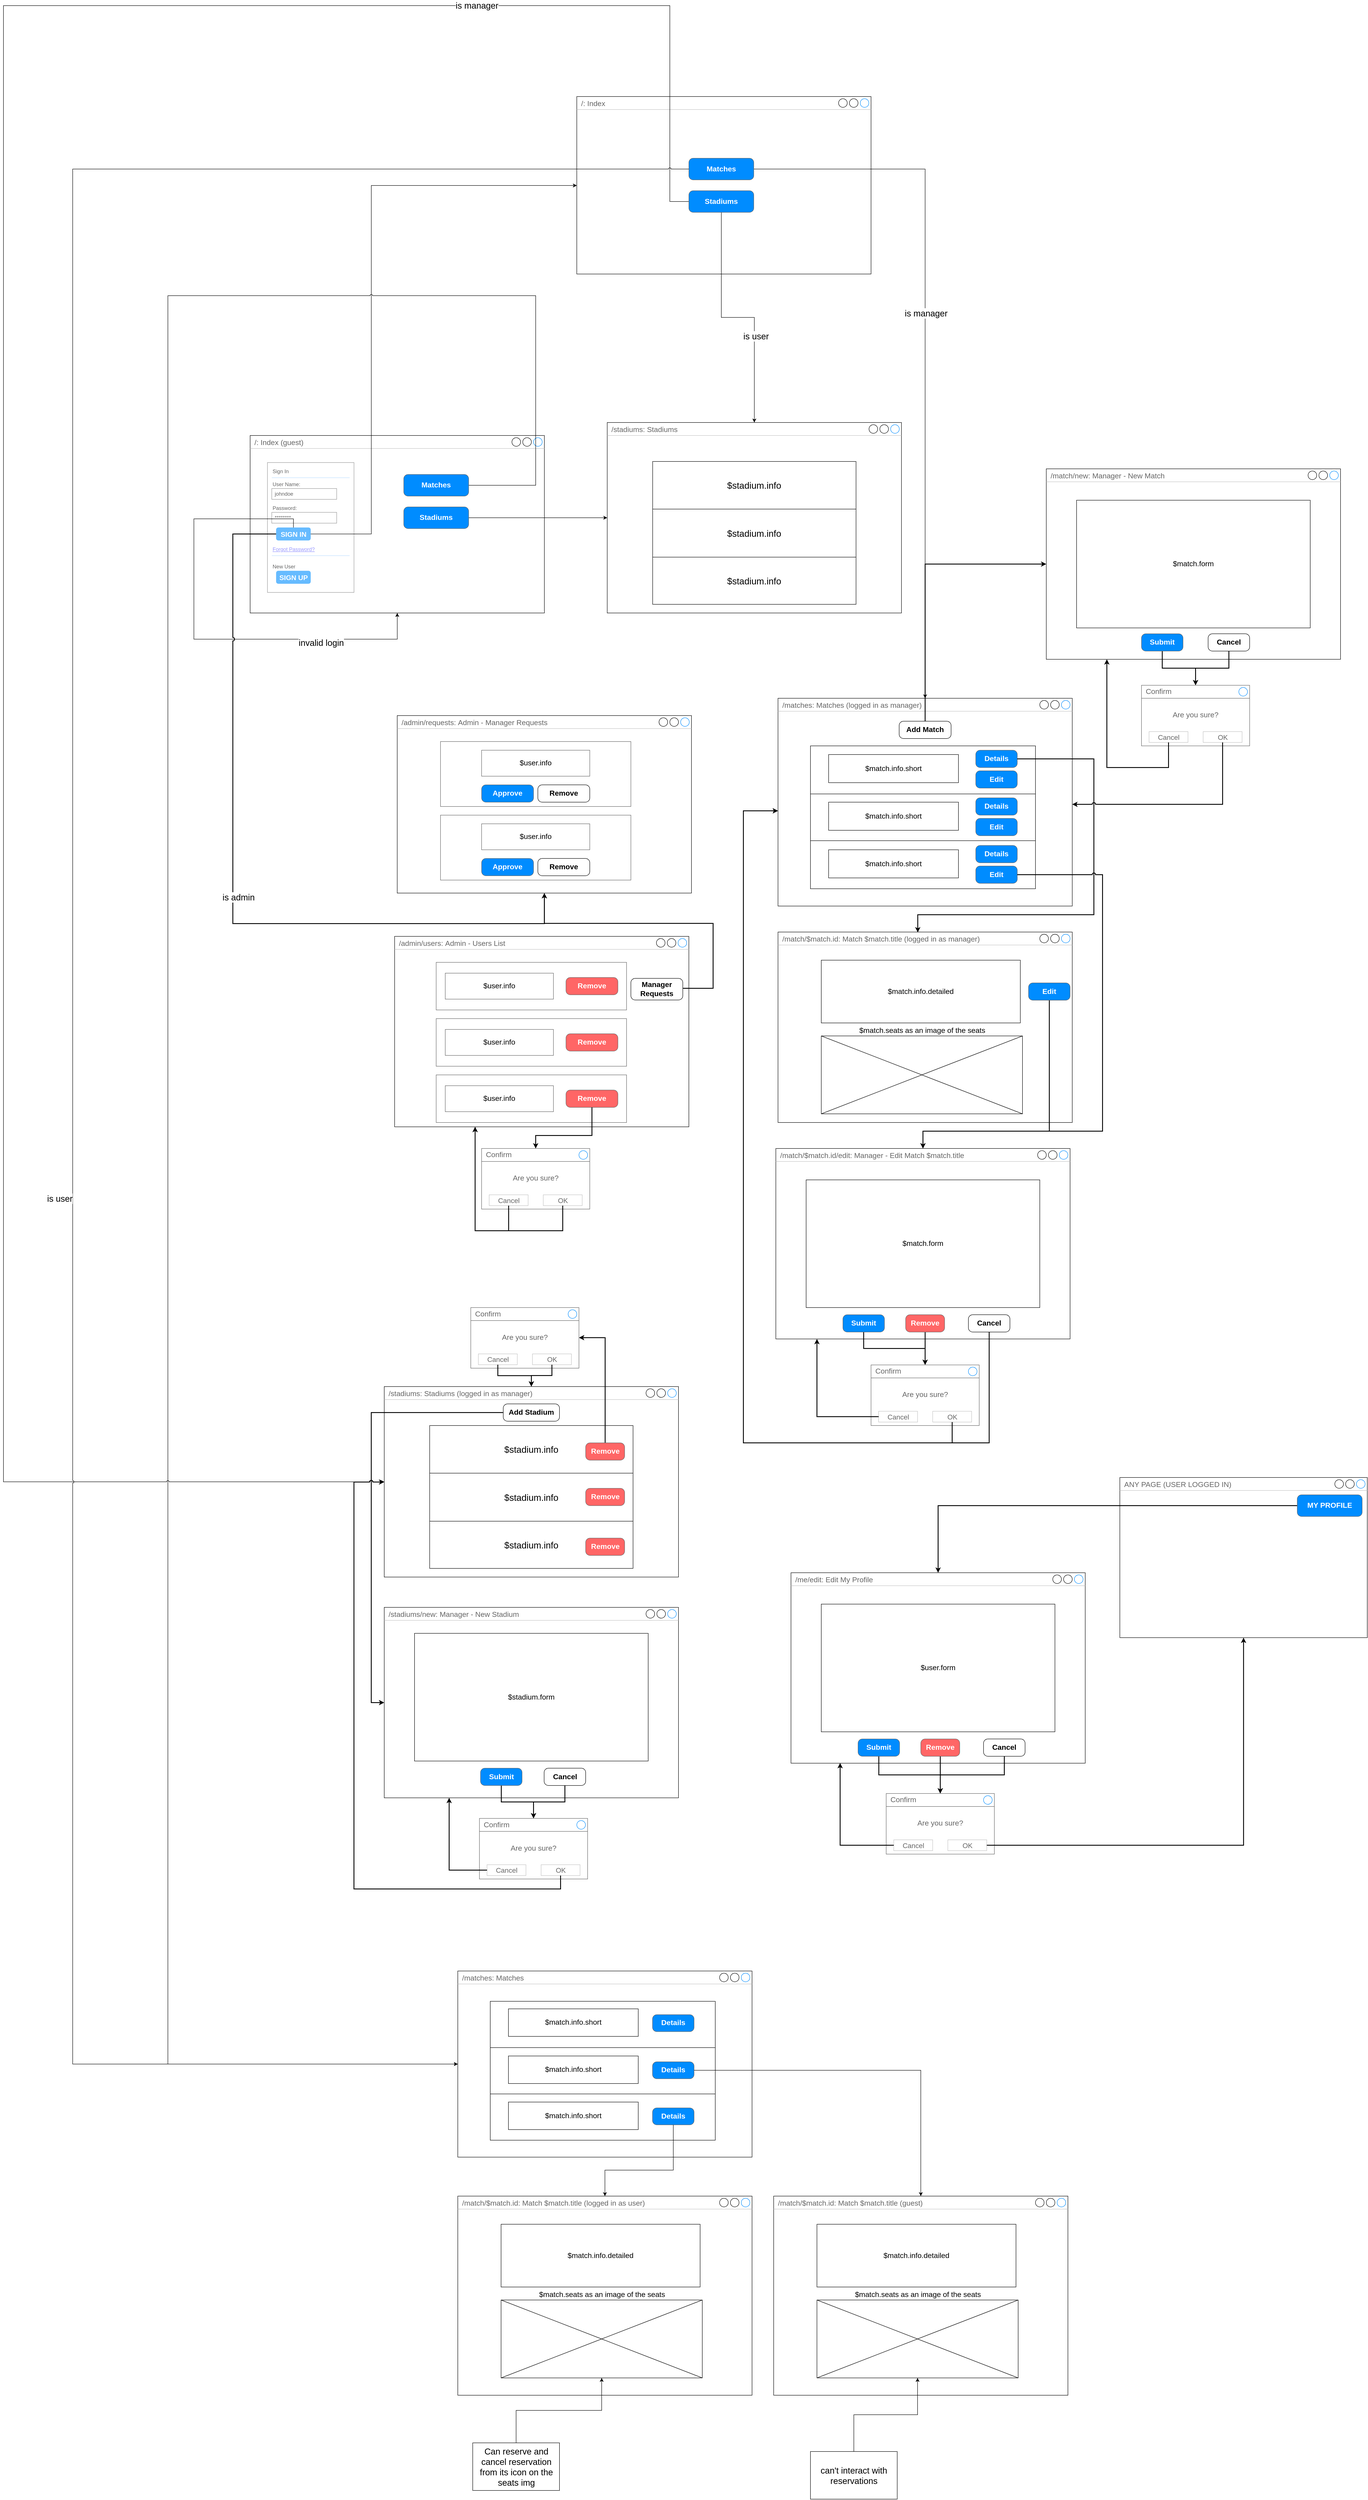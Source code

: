 <mxfile version="13.7.9" type="device"><diagram id="WrpCG7DTKUaemc97VBFM" name="Page-1"><mxGraphModel dx="2836" dy="3089" grid="1" gridSize="10" guides="1" tooltips="1" connect="1" arrows="1" fold="1" page="1" pageScale="1" pageWidth="850" pageHeight="1100" math="0" shadow="0"><root><mxCell id="0"/><mxCell id="1" parent="0"/><mxCell id="XO9f78HS33LaUXzuCgOo-29" value="/stadiums: Stadiums" style="strokeWidth=1;shadow=0;dashed=0;align=center;html=1;shape=mxgraph.mockup.containers.window;align=left;verticalAlign=top;spacingLeft=8;strokeColor2=#008cff;strokeColor3=#c4c4c4;fontColor=#666666;mainText=;fontSize=17;labelBackgroundColor=none;" parent="1" vertex="1"><mxGeometry x="545.33" y="-507" width="680" height="440" as="geometry"/></mxCell><mxCell id="eOkMmUZmK4I-Gab4R3LK-55" value="/admin/requests:&amp;nbsp;Admin - Manager Requests" style="strokeWidth=1;shadow=0;dashed=0;align=center;html=1;shape=mxgraph.mockup.containers.window;align=left;verticalAlign=top;spacingLeft=8;strokeColor2=#008cff;strokeColor3=#c4c4c4;fontColor=#666666;mainText=;fontSize=17;labelBackgroundColor=none;" parent="1" vertex="1"><mxGeometry x="60" y="170" width="680" height="410" as="geometry"/></mxCell><mxCell id="eOkMmUZmK4I-Gab4R3LK-63" value="" style="group;container=1;" parent="1" vertex="1" connectable="0"><mxGeometry x="160" y="230" width="440" height="150" as="geometry"/></mxCell><mxCell id="eOkMmUZmK4I-Gab4R3LK-70" value="" style="group" parent="eOkMmUZmK4I-Gab4R3LK-63" vertex="1" connectable="0"><mxGeometry width="440" height="150" as="geometry"/></mxCell><mxCell id="eOkMmUZmK4I-Gab4R3LK-58" value="" style="rounded=0;whiteSpace=wrap;html=1;shadow=0;dashed=0;strokeColor=#666666;strokeWidth=1;fontSize=17;" parent="eOkMmUZmK4I-Gab4R3LK-70" vertex="1"><mxGeometry width="440" height="150" as="geometry"/></mxCell><mxCell id="eOkMmUZmK4I-Gab4R3LK-60" value="$user.info" style="rounded=0;whiteSpace=wrap;html=1;shadow=0;dashed=0;strokeColor=#666666;strokeWidth=1;fontSize=17;" parent="eOkMmUZmK4I-Gab4R3LK-70" vertex="1"><mxGeometry x="95" y="20" width="250" height="60" as="geometry"/></mxCell><mxCell id="eOkMmUZmK4I-Gab4R3LK-61" value="Approve" style="strokeWidth=1;shadow=0;dashed=0;align=center;html=1;shape=mxgraph.mockup.buttons.button;strokeColor=#666666;fontColor=#ffffff;mainText=;buttonStyle=round;fontSize=17;fontStyle=1;fillColor=#008cff;whiteSpace=wrap;" parent="eOkMmUZmK4I-Gab4R3LK-70" vertex="1"><mxGeometry x="95" y="100" width="120" height="40" as="geometry"/></mxCell><mxCell id="eOkMmUZmK4I-Gab4R3LK-62" value="Remove" style="strokeWidth=1;shadow=0;dashed=0;align=center;html=1;shape=mxgraph.mockup.buttons.button;mainText=;buttonStyle=round;fontSize=17;fontStyle=1;whiteSpace=wrap;" parent="eOkMmUZmK4I-Gab4R3LK-70" vertex="1"><mxGeometry x="225" y="100" width="120" height="40" as="geometry"/></mxCell><mxCell id="eOkMmUZmK4I-Gab4R3LK-64" value="" style="group" parent="1" vertex="1" connectable="0"><mxGeometry x="160" y="400" width="440" height="150" as="geometry"/></mxCell><mxCell id="eOkMmUZmK4I-Gab4R3LK-65" value="" style="rounded=0;whiteSpace=wrap;html=1;shadow=0;dashed=0;strokeColor=#666666;strokeWidth=1;fontSize=17;" parent="eOkMmUZmK4I-Gab4R3LK-64" vertex="1"><mxGeometry width="440" height="150" as="geometry"/></mxCell><mxCell id="eOkMmUZmK4I-Gab4R3LK-66" value="$user.info" style="rounded=0;whiteSpace=wrap;html=1;shadow=0;dashed=0;strokeColor=#666666;strokeWidth=1;fontSize=17;" parent="eOkMmUZmK4I-Gab4R3LK-64" vertex="1"><mxGeometry x="95" y="20" width="250" height="60" as="geometry"/></mxCell><mxCell id="eOkMmUZmK4I-Gab4R3LK-67" value="Approve" style="strokeWidth=1;shadow=0;dashed=0;align=center;html=1;shape=mxgraph.mockup.buttons.button;strokeColor=#666666;fontColor=#ffffff;mainText=;buttonStyle=round;fontSize=17;fontStyle=1;fillColor=#008cff;whiteSpace=wrap;" parent="eOkMmUZmK4I-Gab4R3LK-64" vertex="1"><mxGeometry x="95" y="100" width="120" height="40" as="geometry"/></mxCell><mxCell id="eOkMmUZmK4I-Gab4R3LK-68" value="Remove" style="strokeWidth=1;shadow=0;dashed=0;align=center;html=1;shape=mxgraph.mockup.buttons.button;mainText=;buttonStyle=round;fontSize=17;fontStyle=1;whiteSpace=wrap;" parent="eOkMmUZmK4I-Gab4R3LK-64" vertex="1"><mxGeometry x="225" y="100" width="120" height="40" as="geometry"/></mxCell><mxCell id="eOkMmUZmK4I-Gab4R3LK-72" value="/admin/users:&amp;nbsp;Admin - Users List" style="strokeWidth=1;shadow=0;dashed=0;align=center;html=1;shape=mxgraph.mockup.containers.window;align=left;verticalAlign=top;spacingLeft=8;strokeColor2=#008cff;strokeColor3=#c4c4c4;fontColor=#666666;mainText=;fontSize=17;labelBackgroundColor=none;" parent="1" vertex="1"><mxGeometry x="54" y="680" width="680" height="440" as="geometry"/></mxCell><mxCell id="eOkMmUZmK4I-Gab4R3LK-73" value="" style="group;container=1;" parent="1" vertex="1" connectable="0"><mxGeometry x="154" y="740" width="440" height="150" as="geometry"/></mxCell><mxCell id="eOkMmUZmK4I-Gab4R3LK-74" value="" style="group" parent="eOkMmUZmK4I-Gab4R3LK-73" vertex="1" connectable="0"><mxGeometry x="-4" y="-20" width="440" height="150" as="geometry"/></mxCell><mxCell id="eOkMmUZmK4I-Gab4R3LK-75" value="" style="rounded=0;whiteSpace=wrap;html=1;shadow=0;dashed=0;strokeColor=#666666;strokeWidth=1;fontSize=17;" parent="eOkMmUZmK4I-Gab4R3LK-74" vertex="1"><mxGeometry y="20" width="440" height="110" as="geometry"/></mxCell><mxCell id="eOkMmUZmK4I-Gab4R3LK-76" value="$user.info" style="rounded=0;whiteSpace=wrap;html=1;shadow=0;dashed=0;strokeColor=#666666;strokeWidth=1;fontSize=17;" parent="eOkMmUZmK4I-Gab4R3LK-74" vertex="1"><mxGeometry x="21" y="45" width="250" height="60" as="geometry"/></mxCell><mxCell id="eOkMmUZmK4I-Gab4R3LK-77" value="Remove" style="strokeWidth=1;shadow=0;dashed=0;align=center;html=1;shape=mxgraph.mockup.buttons.button;strokeColor=#666666;fontColor=#ffffff;mainText=;buttonStyle=round;fontSize=17;fontStyle=1;whiteSpace=wrap;fillColor=#FF6666;" parent="eOkMmUZmK4I-Gab4R3LK-74" vertex="1"><mxGeometry x="300" y="55" width="120" height="40" as="geometry"/></mxCell><mxCell id="eOkMmUZmK4I-Gab4R3LK-84" value="" style="group" parent="1" vertex="1" connectable="0"><mxGeometry x="150" y="850" width="440" height="150" as="geometry"/></mxCell><mxCell id="eOkMmUZmK4I-Gab4R3LK-85" value="" style="rounded=0;whiteSpace=wrap;html=1;shadow=0;dashed=0;strokeColor=#666666;strokeWidth=1;fontSize=17;" parent="eOkMmUZmK4I-Gab4R3LK-84" vertex="1"><mxGeometry y="20" width="440" height="110" as="geometry"/></mxCell><mxCell id="eOkMmUZmK4I-Gab4R3LK-86" value="$user.info" style="rounded=0;whiteSpace=wrap;html=1;shadow=0;dashed=0;strokeColor=#666666;strokeWidth=1;fontSize=17;" parent="eOkMmUZmK4I-Gab4R3LK-84" vertex="1"><mxGeometry x="21" y="45" width="250" height="60" as="geometry"/></mxCell><mxCell id="eOkMmUZmK4I-Gab4R3LK-87" value="Remove" style="strokeWidth=1;shadow=0;dashed=0;align=center;html=1;shape=mxgraph.mockup.buttons.button;strokeColor=#666666;fontColor=#ffffff;mainText=;buttonStyle=round;fontSize=17;fontStyle=1;whiteSpace=wrap;fillColor=#FF6666;" parent="eOkMmUZmK4I-Gab4R3LK-84" vertex="1"><mxGeometry x="300" y="55" width="120" height="40" as="geometry"/></mxCell><mxCell id="eOkMmUZmK4I-Gab4R3LK-88" value="" style="group" parent="1" vertex="1" connectable="0"><mxGeometry x="150" y="980" width="440" height="150" as="geometry"/></mxCell><mxCell id="eOkMmUZmK4I-Gab4R3LK-89" value="" style="rounded=0;whiteSpace=wrap;html=1;shadow=0;dashed=0;strokeColor=#666666;strokeWidth=1;fontSize=17;" parent="eOkMmUZmK4I-Gab4R3LK-88" vertex="1"><mxGeometry y="20" width="440" height="110" as="geometry"/></mxCell><mxCell id="eOkMmUZmK4I-Gab4R3LK-90" value="$user.info" style="rounded=0;whiteSpace=wrap;html=1;shadow=0;dashed=0;strokeColor=#666666;strokeWidth=1;fontSize=17;" parent="eOkMmUZmK4I-Gab4R3LK-88" vertex="1"><mxGeometry x="21" y="45" width="250" height="60" as="geometry"/></mxCell><mxCell id="eOkMmUZmK4I-Gab4R3LK-91" value="Remove" style="strokeWidth=1;shadow=0;dashed=0;align=center;html=1;shape=mxgraph.mockup.buttons.button;strokeColor=#666666;fontColor=#ffffff;mainText=;buttonStyle=round;fontSize=17;fontStyle=1;whiteSpace=wrap;fillColor=#FF6666;" parent="eOkMmUZmK4I-Gab4R3LK-88" vertex="1"><mxGeometry x="300" y="55" width="120" height="40" as="geometry"/></mxCell><mxCell id="eOkMmUZmK4I-Gab4R3LK-138" style="edgeStyle=orthogonalEdgeStyle;rounded=0;orthogonalLoop=1;jettySize=auto;html=1;strokeWidth=2;fontSize=17;" parent="1" source="eOkMmUZmK4I-Gab4R3LK-92" target="eOkMmUZmK4I-Gab4R3LK-55" edge="1"><mxGeometry relative="1" as="geometry"><Array as="points"><mxPoint x="790" y="800"/><mxPoint x="790" y="650"/><mxPoint x="400" y="650"/></Array></mxGeometry></mxCell><mxCell id="eOkMmUZmK4I-Gab4R3LK-92" value="Manager&lt;br&gt;Requests" style="strokeWidth=1;shadow=0;dashed=0;align=center;html=1;shape=mxgraph.mockup.buttons.button;mainText=;buttonStyle=round;fontSize=17;fontStyle=1;whiteSpace=wrap;" parent="1" vertex="1"><mxGeometry x="600" y="777" width="120" height="50" as="geometry"/></mxCell><mxCell id="eOkMmUZmK4I-Gab4R3LK-94" value="/matches:&amp;nbsp;Matches (logged in as manager)" style="strokeWidth=1;shadow=0;dashed=0;align=center;html=1;shape=mxgraph.mockup.containers.window;align=left;verticalAlign=top;spacingLeft=8;strokeColor2=#008cff;strokeColor3=#c4c4c4;fontColor=#666666;mainText=;fontSize=17;labelBackgroundColor=none;" parent="1" vertex="1"><mxGeometry x="940" y="130" width="680" height="480" as="geometry"/></mxCell><mxCell id="eOkMmUZmK4I-Gab4R3LK-108" value="" style="shape=table;html=1;whiteSpace=wrap;startSize=0;container=1;collapsible=0;childLayout=tableLayout;" parent="1" vertex="1"><mxGeometry x="1015" y="240" width="520" height="330" as="geometry"/></mxCell><mxCell id="eOkMmUZmK4I-Gab4R3LK-109" value="" style="shape=partialRectangle;html=1;whiteSpace=wrap;collapsible=0;dropTarget=0;pointerEvents=0;fillColor=none;top=0;left=0;bottom=0;right=0;points=[[0,0.5],[1,0.5]];portConstraint=eastwest;" parent="eOkMmUZmK4I-Gab4R3LK-108" vertex="1"><mxGeometry width="520" height="111" as="geometry"/></mxCell><mxCell id="eOkMmUZmK4I-Gab4R3LK-110" value="" style="shape=partialRectangle;html=1;whiteSpace=wrap;connectable=0;overflow=hidden;fillColor=none;top=0;left=0;bottom=0;right=0;" parent="eOkMmUZmK4I-Gab4R3LK-109" vertex="1"><mxGeometry width="520" height="111" as="geometry"/></mxCell><mxCell id="eOkMmUZmK4I-Gab4R3LK-111" value="" style="shape=partialRectangle;html=1;whiteSpace=wrap;collapsible=0;dropTarget=0;pointerEvents=0;fillColor=none;top=0;left=0;bottom=0;right=0;points=[[0,0.5],[1,0.5]];portConstraint=eastwest;" parent="eOkMmUZmK4I-Gab4R3LK-108" vertex="1"><mxGeometry y="111" width="520" height="108" as="geometry"/></mxCell><mxCell id="eOkMmUZmK4I-Gab4R3LK-112" value="" style="shape=partialRectangle;html=1;whiteSpace=wrap;connectable=0;overflow=hidden;fillColor=none;top=0;left=0;bottom=0;right=0;" parent="eOkMmUZmK4I-Gab4R3LK-111" vertex="1"><mxGeometry width="520" height="108" as="geometry"/></mxCell><mxCell id="eOkMmUZmK4I-Gab4R3LK-113" value="" style="shape=partialRectangle;html=1;whiteSpace=wrap;collapsible=0;dropTarget=0;pointerEvents=0;fillColor=none;top=0;left=0;bottom=0;right=0;points=[[0,0.5],[1,0.5]];portConstraint=eastwest;" parent="eOkMmUZmK4I-Gab4R3LK-108" vertex="1"><mxGeometry y="219" width="520" height="111" as="geometry"/></mxCell><mxCell id="eOkMmUZmK4I-Gab4R3LK-114" value="" style="shape=partialRectangle;html=1;whiteSpace=wrap;connectable=0;overflow=hidden;fillColor=none;top=0;left=0;bottom=0;right=0;" parent="eOkMmUZmK4I-Gab4R3LK-113" vertex="1"><mxGeometry width="520" height="111" as="geometry"/></mxCell><mxCell id="eOkMmUZmK4I-Gab4R3LK-119" value="" style="group" parent="1" vertex="1" connectable="0"><mxGeometry x="1057" y="250" width="436" height="87.5" as="geometry"/></mxCell><mxCell id="eOkMmUZmK4I-Gab4R3LK-115" value="$match.info.short" style="rounded=0;whiteSpace=wrap;html=1;shadow=0;dashed=0;strokeWidth=1;fontSize=17;" parent="eOkMmUZmK4I-Gab4R3LK-119" vertex="1"><mxGeometry y="10" width="300" height="65" as="geometry"/></mxCell><mxCell id="eOkMmUZmK4I-Gab4R3LK-117" value="Details" style="strokeWidth=1;shadow=0;dashed=0;align=center;html=1;shape=mxgraph.mockup.buttons.button;strokeColor=#666666;fontColor=#ffffff;mainText=;buttonStyle=round;fontSize=17;fontStyle=1;fillColor=#008cff;whiteSpace=wrap;" parent="eOkMmUZmK4I-Gab4R3LK-119" vertex="1"><mxGeometry x="340" width="96" height="40" as="geometry"/></mxCell><mxCell id="eOkMmUZmK4I-Gab4R3LK-118" value="Edit" style="strokeWidth=1;shadow=0;dashed=0;align=center;html=1;shape=mxgraph.mockup.buttons.button;strokeColor=#666666;fontColor=#ffffff;mainText=;buttonStyle=round;fontSize=17;fontStyle=1;fillColor=#008cff;whiteSpace=wrap;" parent="eOkMmUZmK4I-Gab4R3LK-119" vertex="1"><mxGeometry x="340" y="47.5" width="96" height="40" as="geometry"/></mxCell><mxCell id="eOkMmUZmK4I-Gab4R3LK-120" value="" style="group" parent="1" vertex="1" connectable="0"><mxGeometry x="1057" y="360" width="436" height="87.5" as="geometry"/></mxCell><mxCell id="eOkMmUZmK4I-Gab4R3LK-121" value="$match.info.short" style="rounded=0;whiteSpace=wrap;html=1;shadow=0;dashed=0;strokeWidth=1;fontSize=17;" parent="eOkMmUZmK4I-Gab4R3LK-120" vertex="1"><mxGeometry y="10" width="300" height="65" as="geometry"/></mxCell><mxCell id="eOkMmUZmK4I-Gab4R3LK-122" value="Details" style="strokeWidth=1;shadow=0;dashed=0;align=center;html=1;shape=mxgraph.mockup.buttons.button;strokeColor=#666666;fontColor=#ffffff;mainText=;buttonStyle=round;fontSize=17;fontStyle=1;fillColor=#008cff;whiteSpace=wrap;" parent="eOkMmUZmK4I-Gab4R3LK-120" vertex="1"><mxGeometry x="340" width="96" height="40" as="geometry"/></mxCell><mxCell id="eOkMmUZmK4I-Gab4R3LK-123" value="Edit" style="strokeWidth=1;shadow=0;dashed=0;align=center;html=1;shape=mxgraph.mockup.buttons.button;strokeColor=#666666;fontColor=#ffffff;mainText=;buttonStyle=round;fontSize=17;fontStyle=1;fillColor=#008cff;whiteSpace=wrap;" parent="eOkMmUZmK4I-Gab4R3LK-120" vertex="1"><mxGeometry x="340" y="47.5" width="96" height="40" as="geometry"/></mxCell><mxCell id="eOkMmUZmK4I-Gab4R3LK-124" value="" style="group" parent="1" vertex="1" connectable="0"><mxGeometry x="1057" y="470" width="436" height="87.5" as="geometry"/></mxCell><mxCell id="eOkMmUZmK4I-Gab4R3LK-125" value="$match.info.short" style="rounded=0;whiteSpace=wrap;html=1;shadow=0;dashed=0;strokeWidth=1;fontSize=17;" parent="eOkMmUZmK4I-Gab4R3LK-124" vertex="1"><mxGeometry y="10" width="300" height="65" as="geometry"/></mxCell><mxCell id="eOkMmUZmK4I-Gab4R3LK-126" value="Details" style="strokeWidth=1;shadow=0;dashed=0;align=center;html=1;shape=mxgraph.mockup.buttons.button;strokeColor=#666666;fontColor=#ffffff;mainText=;buttonStyle=round;fontSize=17;fontStyle=1;fillColor=#008cff;whiteSpace=wrap;" parent="eOkMmUZmK4I-Gab4R3LK-124" vertex="1"><mxGeometry x="340" width="96" height="40" as="geometry"/></mxCell><mxCell id="eOkMmUZmK4I-Gab4R3LK-127" value="Edit" style="strokeWidth=1;shadow=0;dashed=0;align=center;html=1;shape=mxgraph.mockup.buttons.button;strokeColor=#666666;fontColor=#ffffff;mainText=;buttonStyle=round;fontSize=17;fontStyle=1;fillColor=#008cff;whiteSpace=wrap;" parent="eOkMmUZmK4I-Gab4R3LK-124" vertex="1"><mxGeometry x="340" y="47.5" width="96" height="40" as="geometry"/></mxCell><mxCell id="eOkMmUZmK4I-Gab4R3LK-128" value="/match/$match.id: Match $match.title (logged in as manager)" style="strokeWidth=1;shadow=0;dashed=0;align=center;html=1;shape=mxgraph.mockup.containers.window;align=left;verticalAlign=top;spacingLeft=8;strokeColor2=#008cff;strokeColor3=#c4c4c4;fontColor=#666666;mainText=;fontSize=17;labelBackgroundColor=none;" parent="1" vertex="1"><mxGeometry x="940" y="670" width="680" height="440" as="geometry"/></mxCell><mxCell id="eOkMmUZmK4I-Gab4R3LK-129" style="edgeStyle=orthogonalEdgeStyle;rounded=0;orthogonalLoop=1;jettySize=auto;html=1;entryX=0.475;entryY=0.002;entryDx=0;entryDy=0;entryPerimeter=0;strokeWidth=2;fontSize=17;" parent="1" source="eOkMmUZmK4I-Gab4R3LK-117" target="eOkMmUZmK4I-Gab4R3LK-128" edge="1"><mxGeometry relative="1" as="geometry"><Array as="points"><mxPoint x="1670" y="270"/><mxPoint x="1670" y="630"/><mxPoint x="1263" y="630"/></Array></mxGeometry></mxCell><mxCell id="eOkMmUZmK4I-Gab4R3LK-130" value="$match.info.detailed" style="rounded=0;whiteSpace=wrap;html=1;shadow=0;dashed=0;strokeWidth=1;fontSize=17;" parent="1" vertex="1"><mxGeometry x="1040" y="735" width="460" height="145" as="geometry"/></mxCell><mxCell id="eOkMmUZmK4I-Gab4R3LK-137" style="edgeStyle=orthogonalEdgeStyle;rounded=0;orthogonalLoop=1;jettySize=auto;html=1;strokeWidth=2;fontSize=17;" parent="1" source="eOkMmUZmK4I-Gab4R3LK-131" target="eOkMmUZmK4I-Gab4R3LK-132" edge="1"><mxGeometry relative="1" as="geometry"><Array as="points"><mxPoint x="1567" y="1130"/><mxPoint x="1275" y="1130"/></Array></mxGeometry></mxCell><mxCell id="eOkMmUZmK4I-Gab4R3LK-131" value="Edit" style="strokeWidth=1;shadow=0;dashed=0;align=center;html=1;shape=mxgraph.mockup.buttons.button;strokeColor=#666666;fontColor=#ffffff;mainText=;buttonStyle=round;fontSize=17;fontStyle=1;fillColor=#008cff;whiteSpace=wrap;" parent="1" vertex="1"><mxGeometry x="1519" y="787.5" width="96" height="40" as="geometry"/></mxCell><mxCell id="eOkMmUZmK4I-Gab4R3LK-132" value="/match/$match.id/edit: Manager - Edit Match $match.title" style="strokeWidth=1;shadow=0;dashed=0;align=center;html=1;shape=mxgraph.mockup.containers.window;align=left;verticalAlign=top;spacingLeft=8;strokeColor2=#008cff;strokeColor3=#c4c4c4;fontColor=#666666;mainText=;fontSize=17;labelBackgroundColor=none;" parent="1" vertex="1"><mxGeometry x="935" y="1170" width="680" height="440" as="geometry"/></mxCell><mxCell id="eOkMmUZmK4I-Gab4R3LK-135" style="edgeStyle=orthogonalEdgeStyle;rounded=0;orthogonalLoop=1;jettySize=auto;html=1;strokeWidth=2;fontSize=17;jumpStyle=arc;" parent="1" source="eOkMmUZmK4I-Gab4R3LK-127" target="eOkMmUZmK4I-Gab4R3LK-132" edge="1"><mxGeometry relative="1" as="geometry"><Array as="points"><mxPoint x="1690" y="538"/><mxPoint x="1690" y="1130"/><mxPoint x="1275" y="1130"/></Array></mxGeometry></mxCell><mxCell id="eOkMmUZmK4I-Gab4R3LK-141" value="$match.form" style="rounded=0;whiteSpace=wrap;html=1;shadow=0;dashed=0;strokeWidth=1;fontSize=17;" parent="1" vertex="1"><mxGeometry x="1005" y="1242.5" width="540" height="295" as="geometry"/></mxCell><mxCell id="eOkMmUZmK4I-Gab4R3LK-161" style="edgeStyle=orthogonalEdgeStyle;rounded=0;orthogonalLoop=1;jettySize=auto;html=1;strokeWidth=2;fontSize=17;" parent="1" source="eOkMmUZmK4I-Gab4R3LK-142" target="eOkMmUZmK4I-Gab4R3LK-154" edge="1"><mxGeometry relative="1" as="geometry"/></mxCell><mxCell id="eOkMmUZmK4I-Gab4R3LK-142" value="Submit" style="strokeWidth=1;shadow=0;dashed=0;align=center;html=1;shape=mxgraph.mockup.buttons.button;strokeColor=#666666;fontColor=#ffffff;mainText=;buttonStyle=round;fontSize=17;fontStyle=1;fillColor=#008cff;whiteSpace=wrap;" parent="1" vertex="1"><mxGeometry x="1090" y="1554" width="96" height="40" as="geometry"/></mxCell><mxCell id="eOkMmUZmK4I-Gab4R3LK-168" style="edgeStyle=orthogonalEdgeStyle;rounded=0;orthogonalLoop=1;jettySize=auto;html=1;strokeWidth=2;fontSize=17;" parent="1" source="eOkMmUZmK4I-Gab4R3LK-143" target="eOkMmUZmK4I-Gab4R3LK-94" edge="1"><mxGeometry relative="1" as="geometry"><Array as="points"><mxPoint x="1428" y="1850"/><mxPoint x="860" y="1850"/><mxPoint x="860" y="390"/></Array></mxGeometry></mxCell><mxCell id="eOkMmUZmK4I-Gab4R3LK-143" value="Cancel" style="strokeWidth=1;shadow=0;dashed=0;align=center;html=1;shape=mxgraph.mockup.buttons.button;mainText=;buttonStyle=round;fontSize=17;fontStyle=1;whiteSpace=wrap;" parent="1" vertex="1"><mxGeometry x="1380" y="1554" width="96" height="40" as="geometry"/></mxCell><mxCell id="eOkMmUZmK4I-Gab4R3LK-162" style="edgeStyle=orthogonalEdgeStyle;rounded=0;orthogonalLoop=1;jettySize=auto;html=1;strokeWidth=2;fontSize=17;" parent="1" source="eOkMmUZmK4I-Gab4R3LK-145" target="eOkMmUZmK4I-Gab4R3LK-154" edge="1"><mxGeometry relative="1" as="geometry"/></mxCell><mxCell id="eOkMmUZmK4I-Gab4R3LK-145" value="Remove" style="strokeWidth=1;shadow=0;dashed=0;align=center;html=1;shape=mxgraph.mockup.buttons.button;strokeColor=#666666;fontColor=#ffffff;mainText=;buttonStyle=round;fontSize=17;fontStyle=1;whiteSpace=wrap;fillColor=#FF6666;" parent="1" vertex="1"><mxGeometry x="1235" y="1554" width="90" height="40" as="geometry"/></mxCell><mxCell id="eOkMmUZmK4I-Gab4R3LK-146" value="&lt;br&gt;Are you sure?" style="strokeWidth=1;shadow=0;dashed=0;align=center;html=1;shape=mxgraph.mockup.containers.rrect;rSize=0;strokeColor=#666666;fontColor=#666666;fontSize=17;verticalAlign=top;whiteSpace=wrap;fillColor=#ffffff;spacingTop=32;" parent="1" vertex="1"><mxGeometry x="255" y="1170" width="250" height="140" as="geometry"/></mxCell><mxCell id="eOkMmUZmK4I-Gab4R3LK-147" value="Confirm" style="strokeWidth=1;shadow=0;dashed=0;align=center;html=1;shape=mxgraph.mockup.containers.rrect;rSize=0;fontSize=17;fontColor=#666666;strokeColor=#666666;align=left;spacingLeft=8;fillColor=none;resizeWidth=1;" parent="eOkMmUZmK4I-Gab4R3LK-146" vertex="1"><mxGeometry width="250" height="30" relative="1" as="geometry"/></mxCell><mxCell id="eOkMmUZmK4I-Gab4R3LK-148" value="" style="shape=ellipse;strokeColor=#008cff;resizable=0;fillColor=none;html=1;" parent="eOkMmUZmK4I-Gab4R3LK-147" vertex="1"><mxGeometry x="1" y="0.5" width="20" height="20" relative="1" as="geometry"><mxPoint x="-25" y="-10" as="offset"/></mxGeometry></mxCell><mxCell id="eOkMmUZmK4I-Gab4R3LK-149" value="Cancel" style="strokeWidth=1;shadow=0;dashed=0;align=center;html=1;shape=mxgraph.mockup.containers.rrect;rSize=0;fontSize=16;fontColor=#666666;strokeColor=#c4c4c4;whiteSpace=wrap;fillColor=none;" parent="eOkMmUZmK4I-Gab4R3LK-146" vertex="1"><mxGeometry x="0.25" y="1" width="90" height="25" relative="1" as="geometry"><mxPoint x="-45" y="-33" as="offset"/></mxGeometry></mxCell><mxCell id="eOkMmUZmK4I-Gab4R3LK-150" value="OK" style="strokeWidth=1;shadow=0;dashed=0;align=center;html=1;shape=mxgraph.mockup.containers.rrect;rSize=0;fontSize=16;fontColor=#666666;strokeColor=#c4c4c4;whiteSpace=wrap;fillColor=none;" parent="eOkMmUZmK4I-Gab4R3LK-146" vertex="1"><mxGeometry x="0.75" y="1" width="90" height="25" relative="1" as="geometry"><mxPoint x="-45" y="-33" as="offset"/></mxGeometry></mxCell><mxCell id="eOkMmUZmK4I-Gab4R3LK-151" style="edgeStyle=orthogonalEdgeStyle;rounded=0;orthogonalLoop=1;jettySize=auto;html=1;strokeWidth=2;fontSize=17;" parent="eOkMmUZmK4I-Gab4R3LK-146" source="eOkMmUZmK4I-Gab4R3LK-150" target="eOkMmUZmK4I-Gab4R3LK-72" edge="1"><mxGeometry relative="1" as="geometry"><Array as="points"><mxPoint x="188" y="190"/><mxPoint x="-15" y="190"/></Array></mxGeometry></mxCell><mxCell id="eOkMmUZmK4I-Gab4R3LK-152" style="edgeStyle=orthogonalEdgeStyle;rounded=0;orthogonalLoop=1;jettySize=auto;html=1;strokeWidth=2;fontSize=17;" parent="eOkMmUZmK4I-Gab4R3LK-146" source="eOkMmUZmK4I-Gab4R3LK-149" target="eOkMmUZmK4I-Gab4R3LK-72" edge="1"><mxGeometry relative="1" as="geometry"><Array as="points"><mxPoint x="63" y="190"/><mxPoint x="-15" y="190"/></Array></mxGeometry></mxCell><mxCell id="eOkMmUZmK4I-Gab4R3LK-153" style="edgeStyle=orthogonalEdgeStyle;rounded=0;orthogonalLoop=1;jettySize=auto;html=1;strokeWidth=2;fontSize=17;" parent="1" source="eOkMmUZmK4I-Gab4R3LK-91" target="eOkMmUZmK4I-Gab4R3LK-146" edge="1"><mxGeometry relative="1" as="geometry"><Array as="points"><mxPoint x="510" y="1140"/><mxPoint x="380" y="1140"/></Array></mxGeometry></mxCell><mxCell id="eOkMmUZmK4I-Gab4R3LK-154" value="&lt;br&gt;Are you sure?" style="strokeWidth=1;shadow=0;dashed=0;align=center;html=1;shape=mxgraph.mockup.containers.rrect;rSize=0;strokeColor=#666666;fontColor=#666666;fontSize=17;verticalAlign=top;whiteSpace=wrap;fillColor=#ffffff;spacingTop=32;" parent="1" vertex="1"><mxGeometry x="1155" y="1670" width="250" height="140" as="geometry"/></mxCell><mxCell id="eOkMmUZmK4I-Gab4R3LK-155" value="Confirm" style="strokeWidth=1;shadow=0;dashed=0;align=center;html=1;shape=mxgraph.mockup.containers.rrect;rSize=0;fontSize=17;fontColor=#666666;strokeColor=#666666;align=left;spacingLeft=8;fillColor=none;resizeWidth=1;" parent="eOkMmUZmK4I-Gab4R3LK-154" vertex="1"><mxGeometry width="250" height="30" relative="1" as="geometry"/></mxCell><mxCell id="eOkMmUZmK4I-Gab4R3LK-156" value="" style="shape=ellipse;strokeColor=#008cff;resizable=0;fillColor=none;html=1;" parent="eOkMmUZmK4I-Gab4R3LK-155" vertex="1"><mxGeometry x="1" y="0.5" width="20" height="20" relative="1" as="geometry"><mxPoint x="-25" y="-10" as="offset"/></mxGeometry></mxCell><mxCell id="eOkMmUZmK4I-Gab4R3LK-157" value="Cancel" style="strokeWidth=1;shadow=0;dashed=0;align=center;html=1;shape=mxgraph.mockup.containers.rrect;rSize=0;fontSize=16;fontColor=#666666;strokeColor=#c4c4c4;whiteSpace=wrap;fillColor=none;" parent="eOkMmUZmK4I-Gab4R3LK-154" vertex="1"><mxGeometry x="0.25" y="1" width="90" height="25" relative="1" as="geometry"><mxPoint x="-45" y="-33" as="offset"/></mxGeometry></mxCell><mxCell id="eOkMmUZmK4I-Gab4R3LK-158" value="OK" style="strokeWidth=1;shadow=0;dashed=0;align=center;html=1;shape=mxgraph.mockup.containers.rrect;rSize=0;fontSize=16;fontColor=#666666;strokeColor=#c4c4c4;whiteSpace=wrap;fillColor=none;" parent="eOkMmUZmK4I-Gab4R3LK-154" vertex="1"><mxGeometry x="0.75" y="1" width="90" height="25" relative="1" as="geometry"><mxPoint x="-45" y="-33" as="offset"/></mxGeometry></mxCell><mxCell id="eOkMmUZmK4I-Gab4R3LK-159" style="edgeStyle=orthogonalEdgeStyle;rounded=0;orthogonalLoop=1;jettySize=auto;html=1;strokeWidth=2;fontSize=17;" parent="eOkMmUZmK4I-Gab4R3LK-154" source="eOkMmUZmK4I-Gab4R3LK-158" edge="1"><mxGeometry relative="1" as="geometry"><Array as="points"><mxPoint x="188" y="190"/><mxPoint x="-15" y="190"/></Array></mxGeometry></mxCell><mxCell id="eOkMmUZmK4I-Gab4R3LK-160" style="edgeStyle=orthogonalEdgeStyle;rounded=0;orthogonalLoop=1;jettySize=auto;html=1;strokeWidth=2;fontSize=17;" parent="eOkMmUZmK4I-Gab4R3LK-154" source="eOkMmUZmK4I-Gab4R3LK-157" edge="1"><mxGeometry relative="1" as="geometry"><Array as="points"><mxPoint x="63" y="190"/><mxPoint x="-15" y="190"/></Array></mxGeometry></mxCell><mxCell id="eOkMmUZmK4I-Gab4R3LK-166" style="edgeStyle=orthogonalEdgeStyle;rounded=0;orthogonalLoop=1;jettySize=auto;html=1;strokeWidth=2;fontSize=17;" parent="eOkMmUZmK4I-Gab4R3LK-154" source="eOkMmUZmK4I-Gab4R3LK-158" target="eOkMmUZmK4I-Gab4R3LK-94" edge="1"><mxGeometry relative="1" as="geometry"><Array as="points"><mxPoint x="188" y="180"/><mxPoint x="-295" y="180"/><mxPoint x="-295" y="-1280"/></Array></mxGeometry></mxCell><mxCell id="eOkMmUZmK4I-Gab4R3LK-228" style="edgeStyle=orthogonalEdgeStyle;rounded=0;orthogonalLoop=1;jettySize=auto;html=1;strokeWidth=2;fontSize=12;" parent="eOkMmUZmK4I-Gab4R3LK-154" source="eOkMmUZmK4I-Gab4R3LK-157" target="eOkMmUZmK4I-Gab4R3LK-132" edge="1"><mxGeometry relative="1" as="geometry"><Array as="points"><mxPoint x="-125" y="120"/></Array></mxGeometry></mxCell><mxCell id="eOkMmUZmK4I-Gab4R3LK-186" style="edgeStyle=orthogonalEdgeStyle;rounded=0;orthogonalLoop=1;jettySize=auto;html=1;strokeWidth=2;fontSize=17;" parent="1" source="eOkMmUZmK4I-Gab4R3LK-169" target="eOkMmUZmK4I-Gab4R3LK-170" edge="1"><mxGeometry relative="1" as="geometry"><Array as="points"><mxPoint x="1280" y="-180"/></Array></mxGeometry></mxCell><mxCell id="eOkMmUZmK4I-Gab4R3LK-169" value="Add Match" style="strokeWidth=1;shadow=0;dashed=0;align=center;html=1;shape=mxgraph.mockup.buttons.button;mainText=;buttonStyle=round;fontSize=17;fontStyle=1;whiteSpace=wrap;" parent="1" vertex="1"><mxGeometry x="1220" y="183" width="120" height="40" as="geometry"/></mxCell><mxCell id="eOkMmUZmK4I-Gab4R3LK-170" value="/match/new: Manager - New Match" style="strokeWidth=1;shadow=0;dashed=0;align=center;html=1;shape=mxgraph.mockup.containers.window;align=left;verticalAlign=top;spacingLeft=8;strokeColor2=#008cff;strokeColor3=#c4c4c4;fontColor=#666666;mainText=;fontSize=17;labelBackgroundColor=none;" parent="1" vertex="1"><mxGeometry x="1560" y="-400" width="680" height="440" as="geometry"/></mxCell><mxCell id="eOkMmUZmK4I-Gab4R3LK-171" value="$match.form" style="rounded=0;whiteSpace=wrap;html=1;shadow=0;dashed=0;strokeWidth=1;fontSize=17;" parent="1" vertex="1"><mxGeometry x="1630" y="-327.5" width="540" height="295" as="geometry"/></mxCell><mxCell id="eOkMmUZmK4I-Gab4R3LK-172" style="edgeStyle=orthogonalEdgeStyle;rounded=0;orthogonalLoop=1;jettySize=auto;html=1;strokeWidth=2;fontSize=17;" parent="1" source="eOkMmUZmK4I-Gab4R3LK-173" target="eOkMmUZmK4I-Gab4R3LK-177" edge="1"><mxGeometry relative="1" as="geometry"/></mxCell><mxCell id="eOkMmUZmK4I-Gab4R3LK-173" value="Submit" style="strokeWidth=1;shadow=0;dashed=0;align=center;html=1;shape=mxgraph.mockup.buttons.button;strokeColor=#666666;fontColor=#ffffff;mainText=;buttonStyle=round;fontSize=17;fontStyle=1;fillColor=#008cff;whiteSpace=wrap;" parent="1" vertex="1"><mxGeometry x="1780" y="-19" width="96" height="40" as="geometry"/></mxCell><mxCell id="eOkMmUZmK4I-Gab4R3LK-187" style="edgeStyle=orthogonalEdgeStyle;rounded=0;orthogonalLoop=1;jettySize=auto;html=1;strokeWidth=2;fontSize=17;" parent="1" source="eOkMmUZmK4I-Gab4R3LK-174" target="eOkMmUZmK4I-Gab4R3LK-177" edge="1"><mxGeometry relative="1" as="geometry"/></mxCell><mxCell id="eOkMmUZmK4I-Gab4R3LK-174" value="Cancel" style="strokeWidth=1;shadow=0;dashed=0;align=center;html=1;shape=mxgraph.mockup.buttons.button;mainText=;buttonStyle=round;fontSize=17;fontStyle=1;whiteSpace=wrap;" parent="1" vertex="1"><mxGeometry x="1934" y="-19" width="96" height="40" as="geometry"/></mxCell><mxCell id="eOkMmUZmK4I-Gab4R3LK-177" value="&lt;br&gt;Are you sure?" style="strokeWidth=1;shadow=0;dashed=0;align=center;html=1;shape=mxgraph.mockup.containers.rrect;rSize=0;strokeColor=#666666;fontColor=#666666;fontSize=17;verticalAlign=top;whiteSpace=wrap;fillColor=#ffffff;spacingTop=32;" parent="1" vertex="1"><mxGeometry x="1780" y="100" width="250" height="140" as="geometry"/></mxCell><mxCell id="eOkMmUZmK4I-Gab4R3LK-178" value="Confirm" style="strokeWidth=1;shadow=0;dashed=0;align=center;html=1;shape=mxgraph.mockup.containers.rrect;rSize=0;fontSize=17;fontColor=#666666;strokeColor=#666666;align=left;spacingLeft=8;fillColor=none;resizeWidth=1;" parent="eOkMmUZmK4I-Gab4R3LK-177" vertex="1"><mxGeometry width="250" height="30" relative="1" as="geometry"/></mxCell><mxCell id="eOkMmUZmK4I-Gab4R3LK-179" value="" style="shape=ellipse;strokeColor=#008cff;resizable=0;fillColor=none;html=1;" parent="eOkMmUZmK4I-Gab4R3LK-178" vertex="1"><mxGeometry x="1" y="0.5" width="20" height="20" relative="1" as="geometry"><mxPoint x="-25" y="-10" as="offset"/></mxGeometry></mxCell><mxCell id="eOkMmUZmK4I-Gab4R3LK-180" value="Cancel" style="strokeWidth=1;shadow=0;dashed=0;align=center;html=1;shape=mxgraph.mockup.containers.rrect;rSize=0;fontSize=16;fontColor=#666666;strokeColor=#c4c4c4;whiteSpace=wrap;fillColor=none;" parent="eOkMmUZmK4I-Gab4R3LK-177" vertex="1"><mxGeometry x="0.25" y="1" width="90" height="25" relative="1" as="geometry"><mxPoint x="-45" y="-33" as="offset"/></mxGeometry></mxCell><mxCell id="eOkMmUZmK4I-Gab4R3LK-181" value="OK" style="strokeWidth=1;shadow=0;dashed=0;align=center;html=1;shape=mxgraph.mockup.containers.rrect;rSize=0;fontSize=16;fontColor=#666666;strokeColor=#c4c4c4;whiteSpace=wrap;fillColor=none;" parent="eOkMmUZmK4I-Gab4R3LK-177" vertex="1"><mxGeometry x="0.75" y="1" width="90" height="25" relative="1" as="geometry"><mxPoint x="-45" y="-33" as="offset"/></mxGeometry></mxCell><mxCell id="eOkMmUZmK4I-Gab4R3LK-182" style="edgeStyle=orthogonalEdgeStyle;rounded=0;orthogonalLoop=1;jettySize=auto;html=1;strokeWidth=2;fontSize=17;" parent="eOkMmUZmK4I-Gab4R3LK-177" source="eOkMmUZmK4I-Gab4R3LK-181" edge="1"><mxGeometry relative="1" as="geometry"><Array as="points"><mxPoint x="188" y="190"/><mxPoint x="-15" y="190"/></Array></mxGeometry></mxCell><mxCell id="eOkMmUZmK4I-Gab4R3LK-183" style="edgeStyle=orthogonalEdgeStyle;rounded=0;orthogonalLoop=1;jettySize=auto;html=1;strokeWidth=2;fontSize=17;" parent="eOkMmUZmK4I-Gab4R3LK-177" source="eOkMmUZmK4I-Gab4R3LK-180" edge="1"><mxGeometry relative="1" as="geometry"><Array as="points"><mxPoint x="63" y="190"/><mxPoint x="-15" y="190"/></Array></mxGeometry></mxCell><mxCell id="eOkMmUZmK4I-Gab4R3LK-184" style="edgeStyle=orthogonalEdgeStyle;rounded=0;orthogonalLoop=1;jettySize=auto;html=1;strokeWidth=2;fontSize=17;" parent="eOkMmUZmK4I-Gab4R3LK-177" source="eOkMmUZmK4I-Gab4R3LK-180" edge="1"><mxGeometry relative="1" as="geometry"><Array as="points"><mxPoint x="63" y="180"/><mxPoint x="-295" y="180"/><mxPoint x="-295" y="-1280"/></Array></mxGeometry></mxCell><mxCell id="eOkMmUZmK4I-Gab4R3LK-185" style="edgeStyle=orthogonalEdgeStyle;rounded=0;orthogonalLoop=1;jettySize=auto;html=1;strokeWidth=2;fontSize=17;" parent="eOkMmUZmK4I-Gab4R3LK-177" source="eOkMmUZmK4I-Gab4R3LK-181" edge="1"><mxGeometry relative="1" as="geometry"><Array as="points"><mxPoint x="188" y="180"/><mxPoint x="-295" y="180"/><mxPoint x="-295" y="-1280"/></Array></mxGeometry></mxCell><mxCell id="eOkMmUZmK4I-Gab4R3LK-191" style="edgeStyle=orthogonalEdgeStyle;rounded=0;orthogonalLoop=1;jettySize=auto;html=1;strokeWidth=2;fontSize=17;jumpStyle=arc;" parent="eOkMmUZmK4I-Gab4R3LK-177" source="eOkMmUZmK4I-Gab4R3LK-181" target="eOkMmUZmK4I-Gab4R3LK-94" edge="1"><mxGeometry relative="1" as="geometry"><Array as="points"><mxPoint x="188" y="275"/></Array></mxGeometry></mxCell><mxCell id="eOkMmUZmK4I-Gab4R3LK-192" style="edgeStyle=orthogonalEdgeStyle;rounded=0;orthogonalLoop=1;jettySize=auto;html=1;strokeWidth=2;fontSize=17;" parent="eOkMmUZmK4I-Gab4R3LK-177" source="eOkMmUZmK4I-Gab4R3LK-180" target="eOkMmUZmK4I-Gab4R3LK-170" edge="1"><mxGeometry relative="1" as="geometry"><Array as="points"><mxPoint x="63" y="190"/><mxPoint x="-80" y="190"/></Array></mxGeometry></mxCell><mxCell id="eOkMmUZmK4I-Gab4R3LK-193" value="$match.seats as an image of the seats" style="verticalLabelPosition=top;shadow=0;dashed=0;align=center;html=1;verticalAlign=bottom;strokeWidth=1;shape=mxgraph.mockup.graphics.simpleIcon;fontSize=17;labelPosition=center;" parent="1" vertex="1"><mxGeometry x="1040" y="910" width="465" height="180" as="geometry"/></mxCell><mxCell id="eOkMmUZmK4I-Gab4R3LK-194" value="/stadiums: Stadiums (logged in as manager)&lt;table&gt;&lt;tbody&gt;&lt;tr&gt;&lt;td&gt;&lt;br&gt;&lt;/td&gt;&lt;/tr&gt;&lt;tr&gt;&lt;td&gt;&lt;br&gt;&lt;/td&gt;&lt;/tr&gt;&lt;tr&gt;&lt;td&gt;&lt;br&gt;&lt;/td&gt;&lt;/tr&gt;&lt;/tbody&gt;&lt;/table&gt;" style="strokeWidth=1;shadow=0;dashed=0;align=center;html=1;shape=mxgraph.mockup.containers.window;align=left;verticalAlign=top;spacingLeft=8;strokeColor2=#008cff;strokeColor3=#c4c4c4;fontColor=#666666;mainText=;fontSize=17;labelBackgroundColor=none;" parent="1" vertex="1"><mxGeometry x="30" y="1720" width="680" height="440" as="geometry"/></mxCell><mxCell id="eOkMmUZmK4I-Gab4R3LK-195" value="" style="shape=table;html=1;whiteSpace=wrap;startSize=0;container=1;collapsible=0;childLayout=tableLayout;fontSize=12;" parent="1" vertex="1"><mxGeometry x="135" y="1810" width="470" height="330" as="geometry"/></mxCell><mxCell id="eOkMmUZmK4I-Gab4R3LK-196" value="" style="shape=partialRectangle;html=1;whiteSpace=wrap;collapsible=0;dropTarget=0;pointerEvents=0;fillColor=none;top=0;left=0;bottom=0;right=0;points=[[0,0.5],[1,0.5]];portConstraint=eastwest;" parent="eOkMmUZmK4I-Gab4R3LK-195" vertex="1"><mxGeometry width="470" height="110" as="geometry"/></mxCell><mxCell id="eOkMmUZmK4I-Gab4R3LK-197" value="&lt;font style=&quot;font-size: 21px&quot;&gt;$stadium.info&lt;/font&gt;" style="shape=partialRectangle;html=1;whiteSpace=wrap;connectable=0;overflow=hidden;fillColor=none;top=0;left=0;bottom=0;right=0;" parent="eOkMmUZmK4I-Gab4R3LK-196" vertex="1"><mxGeometry width="470" height="110" as="geometry"/></mxCell><mxCell id="eOkMmUZmK4I-Gab4R3LK-198" value="" style="shape=partialRectangle;html=1;whiteSpace=wrap;collapsible=0;dropTarget=0;pointerEvents=0;fillColor=none;top=0;left=0;bottom=0;right=0;points=[[0,0.5],[1,0.5]];portConstraint=eastwest;" parent="eOkMmUZmK4I-Gab4R3LK-195" vertex="1"><mxGeometry y="110" width="470" height="111" as="geometry"/></mxCell><mxCell id="eOkMmUZmK4I-Gab4R3LK-199" value="&lt;span style=&quot;font-size: 21px&quot;&gt;$stadium.info&lt;/span&gt;" style="shape=partialRectangle;html=1;whiteSpace=wrap;connectable=0;overflow=hidden;fillColor=none;top=0;left=0;bottom=0;right=0;" parent="eOkMmUZmK4I-Gab4R3LK-198" vertex="1"><mxGeometry width="470" height="111" as="geometry"/></mxCell><mxCell id="eOkMmUZmK4I-Gab4R3LK-200" value="" style="shape=partialRectangle;html=1;whiteSpace=wrap;collapsible=0;dropTarget=0;pointerEvents=0;fillColor=none;top=0;left=0;bottom=0;right=0;points=[[0,0.5],[1,0.5]];portConstraint=eastwest;" parent="eOkMmUZmK4I-Gab4R3LK-195" vertex="1"><mxGeometry y="221" width="470" height="109" as="geometry"/></mxCell><mxCell id="eOkMmUZmK4I-Gab4R3LK-201" value="&lt;span style=&quot;font-size: 21px&quot;&gt;$stadium.info&lt;/span&gt;" style="shape=partialRectangle;html=1;whiteSpace=wrap;connectable=0;overflow=hidden;fillColor=none;top=0;left=0;bottom=0;right=0;" parent="eOkMmUZmK4I-Gab4R3LK-200" vertex="1"><mxGeometry width="470" height="109" as="geometry"/></mxCell><mxCell id="eOkMmUZmK4I-Gab4R3LK-208" style="edgeStyle=orthogonalEdgeStyle;rounded=0;orthogonalLoop=1;jettySize=auto;html=1;strokeWidth=2;fontSize=12;jumpStyle=arc;" parent="1" source="eOkMmUZmK4I-Gab4R3LK-204" target="eOkMmUZmK4I-Gab4R3LK-207" edge="1"><mxGeometry relative="1" as="geometry"><Array as="points"><mxPoint y="1780"/><mxPoint y="2450"/></Array></mxGeometry></mxCell><mxCell id="eOkMmUZmK4I-Gab4R3LK-204" value="Add Stadium" style="strokeWidth=1;shadow=0;dashed=0;align=center;html=1;shape=mxgraph.mockup.buttons.button;mainText=;buttonStyle=round;fontSize=17;fontStyle=1;whiteSpace=wrap;" parent="1" vertex="1"><mxGeometry x="305" y="1760" width="130" height="40" as="geometry"/></mxCell><mxCell id="eOkMmUZmK4I-Gab4R3LK-207" value="/stadiums/new: Manager - New Stadium&lt;table&gt;&lt;tbody&gt;&lt;tr&gt;&lt;td&gt;&lt;br&gt;&lt;/td&gt;&lt;/tr&gt;&lt;tr&gt;&lt;td&gt;&lt;br&gt;&lt;/td&gt;&lt;/tr&gt;&lt;tr&gt;&lt;td&gt;&lt;br&gt;&lt;/td&gt;&lt;/tr&gt;&lt;/tbody&gt;&lt;/table&gt;" style="strokeWidth=1;shadow=0;dashed=0;align=center;html=1;shape=mxgraph.mockup.containers.window;align=left;verticalAlign=top;spacingLeft=8;strokeColor2=#008cff;strokeColor3=#c4c4c4;fontColor=#666666;mainText=;fontSize=17;labelBackgroundColor=none;" parent="1" vertex="1"><mxGeometry x="30" y="2230" width="680" height="440" as="geometry"/></mxCell><mxCell id="eOkMmUZmK4I-Gab4R3LK-209" value="$stadium.form" style="rounded=0;whiteSpace=wrap;html=1;shadow=0;dashed=0;strokeWidth=1;fontSize=17;" parent="1" vertex="1"><mxGeometry x="100" y="2290" width="540" height="295" as="geometry"/></mxCell><mxCell id="eOkMmUZmK4I-Gab4R3LK-210" style="edgeStyle=orthogonalEdgeStyle;rounded=0;orthogonalLoop=1;jettySize=auto;html=1;strokeWidth=2;fontSize=17;jumpStyle=arc;" parent="1" source="eOkMmUZmK4I-Gab4R3LK-211" target="eOkMmUZmK4I-Gab4R3LK-215" edge="1"><mxGeometry relative="1" as="geometry"/></mxCell><mxCell id="eOkMmUZmK4I-Gab4R3LK-211" value="Submit" style="strokeWidth=1;shadow=0;dashed=0;align=center;html=1;shape=mxgraph.mockup.buttons.button;strokeColor=#666666;fontColor=#ffffff;mainText=;buttonStyle=round;fontSize=17;fontStyle=1;fillColor=#008cff;whiteSpace=wrap;" parent="1" vertex="1"><mxGeometry x="252.5" y="2601.5" width="96" height="40" as="geometry"/></mxCell><mxCell id="eOkMmUZmK4I-Gab4R3LK-224" style="edgeStyle=orthogonalEdgeStyle;rounded=0;orthogonalLoop=1;jettySize=auto;html=1;strokeWidth=2;fontSize=12;jumpStyle=arc;" parent="1" source="eOkMmUZmK4I-Gab4R3LK-212" target="eOkMmUZmK4I-Gab4R3LK-215" edge="1"><mxGeometry relative="1" as="geometry"/></mxCell><mxCell id="eOkMmUZmK4I-Gab4R3LK-212" value="Cancel" style="strokeWidth=1;shadow=0;dashed=0;align=center;html=1;shape=mxgraph.mockup.buttons.button;mainText=;buttonStyle=round;fontSize=17;fontStyle=1;whiteSpace=wrap;" parent="1" vertex="1"><mxGeometry x="399.5" y="2601.5" width="96" height="40" as="geometry"/></mxCell><mxCell id="eOkMmUZmK4I-Gab4R3LK-215" value="&lt;br&gt;Are you sure?" style="strokeWidth=1;shadow=0;dashed=0;align=center;html=1;shape=mxgraph.mockup.containers.rrect;rSize=0;strokeColor=#666666;fontColor=#666666;fontSize=17;verticalAlign=top;whiteSpace=wrap;fillColor=#ffffff;spacingTop=32;" parent="1" vertex="1"><mxGeometry x="250" y="2717.5" width="250" height="140" as="geometry"/></mxCell><mxCell id="eOkMmUZmK4I-Gab4R3LK-216" value="Confirm" style="strokeWidth=1;shadow=0;dashed=0;align=center;html=1;shape=mxgraph.mockup.containers.rrect;rSize=0;fontSize=17;fontColor=#666666;strokeColor=#666666;align=left;spacingLeft=8;fillColor=none;resizeWidth=1;" parent="eOkMmUZmK4I-Gab4R3LK-215" vertex="1"><mxGeometry width="250" height="30" relative="1" as="geometry"/></mxCell><mxCell id="eOkMmUZmK4I-Gab4R3LK-217" value="" style="shape=ellipse;strokeColor=#008cff;resizable=0;fillColor=none;html=1;" parent="eOkMmUZmK4I-Gab4R3LK-216" vertex="1"><mxGeometry x="1" y="0.5" width="20" height="20" relative="1" as="geometry"><mxPoint x="-25" y="-10" as="offset"/></mxGeometry></mxCell><mxCell id="eOkMmUZmK4I-Gab4R3LK-218" value="Cancel" style="strokeWidth=1;shadow=0;dashed=0;align=center;html=1;shape=mxgraph.mockup.containers.rrect;rSize=0;fontSize=16;fontColor=#666666;strokeColor=#c4c4c4;whiteSpace=wrap;fillColor=none;" parent="eOkMmUZmK4I-Gab4R3LK-215" vertex="1"><mxGeometry x="0.25" y="1" width="90" height="25" relative="1" as="geometry"><mxPoint x="-45" y="-33" as="offset"/></mxGeometry></mxCell><mxCell id="eOkMmUZmK4I-Gab4R3LK-219" value="OK" style="strokeWidth=1;shadow=0;dashed=0;align=center;html=1;shape=mxgraph.mockup.containers.rrect;rSize=0;fontSize=16;fontColor=#666666;strokeColor=#c4c4c4;whiteSpace=wrap;fillColor=none;" parent="eOkMmUZmK4I-Gab4R3LK-215" vertex="1"><mxGeometry x="0.75" y="1" width="90" height="25" relative="1" as="geometry"><mxPoint x="-45" y="-33" as="offset"/></mxGeometry></mxCell><mxCell id="eOkMmUZmK4I-Gab4R3LK-220" style="edgeStyle=orthogonalEdgeStyle;rounded=0;orthogonalLoop=1;jettySize=auto;html=1;strokeWidth=2;fontSize=17;" parent="eOkMmUZmK4I-Gab4R3LK-215" source="eOkMmUZmK4I-Gab4R3LK-219" edge="1"><mxGeometry relative="1" as="geometry"><Array as="points"><mxPoint x="188" y="190"/><mxPoint x="-15" y="190"/></Array></mxGeometry></mxCell><mxCell id="eOkMmUZmK4I-Gab4R3LK-221" style="edgeStyle=orthogonalEdgeStyle;rounded=0;orthogonalLoop=1;jettySize=auto;html=1;strokeWidth=2;fontSize=17;" parent="eOkMmUZmK4I-Gab4R3LK-215" source="eOkMmUZmK4I-Gab4R3LK-218" edge="1"><mxGeometry relative="1" as="geometry"><Array as="points"><mxPoint x="63" y="190"/><mxPoint x="-15" y="190"/></Array></mxGeometry></mxCell><mxCell id="eOkMmUZmK4I-Gab4R3LK-222" style="edgeStyle=orthogonalEdgeStyle;rounded=0;orthogonalLoop=1;jettySize=auto;html=1;strokeWidth=2;fontSize=17;" parent="eOkMmUZmK4I-Gab4R3LK-215" source="eOkMmUZmK4I-Gab4R3LK-218" edge="1"><mxGeometry relative="1" as="geometry"><Array as="points"><mxPoint x="63" y="180"/><mxPoint x="-295" y="180"/><mxPoint x="-295" y="-1280"/></Array></mxGeometry></mxCell><mxCell id="eOkMmUZmK4I-Gab4R3LK-223" style="edgeStyle=orthogonalEdgeStyle;rounded=0;orthogonalLoop=1;jettySize=auto;html=1;strokeWidth=2;fontSize=17;" parent="eOkMmUZmK4I-Gab4R3LK-215" source="eOkMmUZmK4I-Gab4R3LK-219" edge="1"><mxGeometry relative="1" as="geometry"><Array as="points"><mxPoint x="188" y="180"/><mxPoint x="-295" y="180"/><mxPoint x="-295" y="-1280"/></Array></mxGeometry></mxCell><mxCell id="eOkMmUZmK4I-Gab4R3LK-229" style="edgeStyle=orthogonalEdgeStyle;rounded=0;orthogonalLoop=1;jettySize=auto;html=1;strokeWidth=2;fontSize=12;" parent="eOkMmUZmK4I-Gab4R3LK-215" source="eOkMmUZmK4I-Gab4R3LK-218" target="eOkMmUZmK4I-Gab4R3LK-207" edge="1"><mxGeometry relative="1" as="geometry"><Array as="points"><mxPoint x="-70" y="120"/></Array></mxGeometry></mxCell><mxCell id="eOkMmUZmK4I-Gab4R3LK-230" style="edgeStyle=orthogonalEdgeStyle;rounded=0;orthogonalLoop=1;jettySize=auto;html=1;strokeWidth=2;fontSize=12;jumpStyle=arc;" parent="eOkMmUZmK4I-Gab4R3LK-215" source="eOkMmUZmK4I-Gab4R3LK-219" target="eOkMmUZmK4I-Gab4R3LK-194" edge="1"><mxGeometry relative="1" as="geometry"><Array as="points"><mxPoint x="188" y="163"/><mxPoint x="-290" y="163"/><mxPoint x="-290" y="-777"/></Array></mxGeometry></mxCell><mxCell id="eOkMmUZmK4I-Gab4R3LK-238" style="edgeStyle=orthogonalEdgeStyle;rounded=0;orthogonalLoop=1;jettySize=auto;html=1;strokeWidth=2;fontSize=12;" parent="1" source="eOkMmUZmK4I-Gab4R3LK-225" target="eOkMmUZmK4I-Gab4R3LK-231" edge="1"><mxGeometry relative="1" as="geometry"><Array as="points"><mxPoint x="541" y="1607"/></Array></mxGeometry></mxCell><mxCell id="eOkMmUZmK4I-Gab4R3LK-225" value="Remove" style="strokeWidth=1;shadow=0;dashed=0;align=center;html=1;shape=mxgraph.mockup.buttons.button;strokeColor=#666666;fontColor=#ffffff;mainText=;buttonStyle=round;fontSize=17;fontStyle=1;whiteSpace=wrap;fillColor=#FF6666;" parent="1" vertex="1"><mxGeometry x="495.5" y="1850" width="90" height="40" as="geometry"/></mxCell><mxCell id="eOkMmUZmK4I-Gab4R3LK-226" value="Remove" style="strokeWidth=1;shadow=0;dashed=0;align=center;html=1;shape=mxgraph.mockup.buttons.button;strokeColor=#666666;fontColor=#ffffff;mainText=;buttonStyle=round;fontSize=17;fontStyle=1;whiteSpace=wrap;fillColor=#FF6666;" parent="1" vertex="1"><mxGeometry x="495.5" y="1955" width="90" height="40" as="geometry"/></mxCell><mxCell id="eOkMmUZmK4I-Gab4R3LK-227" value="Remove" style="strokeWidth=1;shadow=0;dashed=0;align=center;html=1;shape=mxgraph.mockup.buttons.button;strokeColor=#666666;fontColor=#ffffff;mainText=;buttonStyle=round;fontSize=17;fontStyle=1;whiteSpace=wrap;fillColor=#FF6666;" parent="1" vertex="1"><mxGeometry x="495.5" y="2070" width="90" height="40" as="geometry"/></mxCell><mxCell id="eOkMmUZmK4I-Gab4R3LK-231" value="&lt;br&gt;Are you sure?" style="strokeWidth=1;shadow=0;dashed=0;align=center;html=1;shape=mxgraph.mockup.containers.rrect;rSize=0;strokeColor=#666666;fontColor=#666666;fontSize=17;verticalAlign=top;whiteSpace=wrap;fillColor=#ffffff;spacingTop=32;" parent="1" vertex="1"><mxGeometry x="230" y="1537.5" width="250" height="140" as="geometry"/></mxCell><mxCell id="eOkMmUZmK4I-Gab4R3LK-232" value="Confirm" style="strokeWidth=1;shadow=0;dashed=0;align=center;html=1;shape=mxgraph.mockup.containers.rrect;rSize=0;fontSize=17;fontColor=#666666;strokeColor=#666666;align=left;spacingLeft=8;fillColor=none;resizeWidth=1;" parent="eOkMmUZmK4I-Gab4R3LK-231" vertex="1"><mxGeometry width="250" height="30" relative="1" as="geometry"/></mxCell><mxCell id="eOkMmUZmK4I-Gab4R3LK-233" value="" style="shape=ellipse;strokeColor=#008cff;resizable=0;fillColor=none;html=1;" parent="eOkMmUZmK4I-Gab4R3LK-232" vertex="1"><mxGeometry x="1" y="0.5" width="20" height="20" relative="1" as="geometry"><mxPoint x="-25" y="-10" as="offset"/></mxGeometry></mxCell><mxCell id="eOkMmUZmK4I-Gab4R3LK-234" value="Cancel" style="strokeWidth=1;shadow=0;dashed=0;align=center;html=1;shape=mxgraph.mockup.containers.rrect;rSize=0;fontSize=16;fontColor=#666666;strokeColor=#c4c4c4;whiteSpace=wrap;fillColor=none;" parent="eOkMmUZmK4I-Gab4R3LK-231" vertex="1"><mxGeometry x="0.25" y="1" width="90" height="25" relative="1" as="geometry"><mxPoint x="-45" y="-33" as="offset"/></mxGeometry></mxCell><mxCell id="eOkMmUZmK4I-Gab4R3LK-235" value="OK" style="strokeWidth=1;shadow=0;dashed=0;align=center;html=1;shape=mxgraph.mockup.containers.rrect;rSize=0;fontSize=16;fontColor=#666666;strokeColor=#c4c4c4;whiteSpace=wrap;fillColor=none;" parent="eOkMmUZmK4I-Gab4R3LK-231" vertex="1"><mxGeometry x="0.75" y="1" width="90" height="25" relative="1" as="geometry"><mxPoint x="-45" y="-33" as="offset"/></mxGeometry></mxCell><mxCell id="eOkMmUZmK4I-Gab4R3LK-236" style="edgeStyle=orthogonalEdgeStyle;rounded=0;orthogonalLoop=1;jettySize=auto;html=1;strokeWidth=2;fontSize=17;" parent="eOkMmUZmK4I-Gab4R3LK-231" source="eOkMmUZmK4I-Gab4R3LK-235" edge="1"><mxGeometry relative="1" as="geometry"><Array as="points"><mxPoint x="188" y="190"/><mxPoint x="-15" y="190"/></Array></mxGeometry></mxCell><mxCell id="eOkMmUZmK4I-Gab4R3LK-237" style="edgeStyle=orthogonalEdgeStyle;rounded=0;orthogonalLoop=1;jettySize=auto;html=1;strokeWidth=2;fontSize=17;" parent="eOkMmUZmK4I-Gab4R3LK-231" source="eOkMmUZmK4I-Gab4R3LK-234" edge="1"><mxGeometry relative="1" as="geometry"><Array as="points"><mxPoint x="63" y="190"/><mxPoint x="-15" y="190"/></Array></mxGeometry></mxCell><mxCell id="eOkMmUZmK4I-Gab4R3LK-239" style="edgeStyle=orthogonalEdgeStyle;rounded=0;orthogonalLoop=1;jettySize=auto;html=1;strokeWidth=2;fontSize=12;" parent="eOkMmUZmK4I-Gab4R3LK-231" source="eOkMmUZmK4I-Gab4R3LK-235" target="eOkMmUZmK4I-Gab4R3LK-194" edge="1"><mxGeometry relative="1" as="geometry"><Array as="points"><mxPoint x="188" y="157"/><mxPoint x="140" y="157"/></Array></mxGeometry></mxCell><mxCell id="eOkMmUZmK4I-Gab4R3LK-240" style="edgeStyle=orthogonalEdgeStyle;rounded=0;orthogonalLoop=1;jettySize=auto;html=1;strokeWidth=2;fontSize=12;" parent="eOkMmUZmK4I-Gab4R3LK-231" source="eOkMmUZmK4I-Gab4R3LK-234" target="eOkMmUZmK4I-Gab4R3LK-194" edge="1"><mxGeometry relative="1" as="geometry"/></mxCell><mxCell id="eOkMmUZmK4I-Gab4R3LK-244" value="/me/edit: Edit My Profile" style="strokeWidth=1;shadow=0;dashed=0;align=center;html=1;shape=mxgraph.mockup.containers.window;align=left;verticalAlign=top;spacingLeft=8;strokeColor2=#008cff;strokeColor3=#c4c4c4;fontColor=#666666;mainText=;fontSize=17;labelBackgroundColor=none;" parent="1" vertex="1"><mxGeometry x="970" y="2150" width="680" height="440" as="geometry"/></mxCell><mxCell id="eOkMmUZmK4I-Gab4R3LK-245" value="$user.form" style="rounded=0;whiteSpace=wrap;html=1;shadow=0;dashed=0;strokeWidth=1;fontSize=17;" parent="1" vertex="1"><mxGeometry x="1040" y="2222.5" width="540" height="295" as="geometry"/></mxCell><mxCell id="eOkMmUZmK4I-Gab4R3LK-266" style="edgeStyle=orthogonalEdgeStyle;rounded=0;jumpStyle=arc;orthogonalLoop=1;jettySize=auto;html=1;strokeWidth=2;fontSize=12;" parent="1" source="eOkMmUZmK4I-Gab4R3LK-247" target="eOkMmUZmK4I-Gab4R3LK-256" edge="1"><mxGeometry relative="1" as="geometry"/></mxCell><mxCell id="eOkMmUZmK4I-Gab4R3LK-247" value="Submit" style="strokeWidth=1;shadow=0;dashed=0;align=center;html=1;shape=mxgraph.mockup.buttons.button;strokeColor=#666666;fontColor=#ffffff;mainText=;buttonStyle=round;fontSize=17;fontStyle=1;fillColor=#008cff;whiteSpace=wrap;" parent="1" vertex="1"><mxGeometry x="1125" y="2534" width="96" height="40" as="geometry"/></mxCell><mxCell id="eOkMmUZmK4I-Gab4R3LK-270" style="edgeStyle=orthogonalEdgeStyle;rounded=0;jumpStyle=arc;orthogonalLoop=1;jettySize=auto;html=1;strokeWidth=2;fontSize=12;" parent="1" source="eOkMmUZmK4I-Gab4R3LK-248" target="eOkMmUZmK4I-Gab4R3LK-256" edge="1"><mxGeometry relative="1" as="geometry"/></mxCell><mxCell id="eOkMmUZmK4I-Gab4R3LK-248" value="Cancel" style="strokeWidth=1;shadow=0;dashed=0;align=center;html=1;shape=mxgraph.mockup.buttons.button;mainText=;buttonStyle=round;fontSize=17;fontStyle=1;whiteSpace=wrap;" parent="1" vertex="1"><mxGeometry x="1415" y="2534" width="96" height="40" as="geometry"/></mxCell><mxCell id="eOkMmUZmK4I-Gab4R3LK-265" style="edgeStyle=orthogonalEdgeStyle;rounded=0;jumpStyle=arc;orthogonalLoop=1;jettySize=auto;html=1;strokeWidth=2;fontSize=12;" parent="1" source="eOkMmUZmK4I-Gab4R3LK-250" target="eOkMmUZmK4I-Gab4R3LK-256" edge="1"><mxGeometry relative="1" as="geometry"/></mxCell><mxCell id="eOkMmUZmK4I-Gab4R3LK-250" value="Remove" style="strokeWidth=1;shadow=0;dashed=0;align=center;html=1;shape=mxgraph.mockup.buttons.button;strokeColor=#666666;fontColor=#ffffff;mainText=;buttonStyle=round;fontSize=17;fontStyle=1;whiteSpace=wrap;fillColor=#FF6666;" parent="1" vertex="1"><mxGeometry x="1270" y="2534" width="90" height="40" as="geometry"/></mxCell><mxCell id="eOkMmUZmK4I-Gab4R3LK-256" value="&lt;br&gt;Are you sure?" style="strokeWidth=1;shadow=0;dashed=0;align=center;html=1;shape=mxgraph.mockup.containers.rrect;rSize=0;strokeColor=#666666;fontColor=#666666;fontSize=17;verticalAlign=top;whiteSpace=wrap;fillColor=#ffffff;spacingTop=32;" parent="1" vertex="1"><mxGeometry x="1190" y="2660" width="250" height="140" as="geometry"/></mxCell><mxCell id="eOkMmUZmK4I-Gab4R3LK-257" value="Confirm" style="strokeWidth=1;shadow=0;dashed=0;align=center;html=1;shape=mxgraph.mockup.containers.rrect;rSize=0;fontSize=17;fontColor=#666666;strokeColor=#666666;align=left;spacingLeft=8;fillColor=none;resizeWidth=1;" parent="eOkMmUZmK4I-Gab4R3LK-256" vertex="1"><mxGeometry width="250" height="30" relative="1" as="geometry"/></mxCell><mxCell id="eOkMmUZmK4I-Gab4R3LK-258" value="" style="shape=ellipse;strokeColor=#008cff;resizable=0;fillColor=none;html=1;" parent="eOkMmUZmK4I-Gab4R3LK-257" vertex="1"><mxGeometry x="1" y="0.5" width="20" height="20" relative="1" as="geometry"><mxPoint x="-25" y="-10" as="offset"/></mxGeometry></mxCell><mxCell id="eOkMmUZmK4I-Gab4R3LK-259" value="Cancel" style="strokeWidth=1;shadow=0;dashed=0;align=center;html=1;shape=mxgraph.mockup.containers.rrect;rSize=0;fontSize=16;fontColor=#666666;strokeColor=#c4c4c4;whiteSpace=wrap;fillColor=none;" parent="eOkMmUZmK4I-Gab4R3LK-256" vertex="1"><mxGeometry x="0.25" y="1" width="90" height="25" relative="1" as="geometry"><mxPoint x="-45" y="-33" as="offset"/></mxGeometry></mxCell><mxCell id="eOkMmUZmK4I-Gab4R3LK-260" value="OK" style="strokeWidth=1;shadow=0;dashed=0;align=center;html=1;shape=mxgraph.mockup.containers.rrect;rSize=0;fontSize=16;fontColor=#666666;strokeColor=#c4c4c4;whiteSpace=wrap;fillColor=none;" parent="eOkMmUZmK4I-Gab4R3LK-256" vertex="1"><mxGeometry x="0.75" y="1" width="90" height="25" relative="1" as="geometry"><mxPoint x="-45" y="-33" as="offset"/></mxGeometry></mxCell><mxCell id="eOkMmUZmK4I-Gab4R3LK-261" style="edgeStyle=orthogonalEdgeStyle;rounded=0;orthogonalLoop=1;jettySize=auto;html=1;strokeWidth=2;fontSize=17;" parent="eOkMmUZmK4I-Gab4R3LK-256" source="eOkMmUZmK4I-Gab4R3LK-260" edge="1"><mxGeometry relative="1" as="geometry"><Array as="points"><mxPoint x="188" y="190"/><mxPoint x="-15" y="190"/></Array></mxGeometry></mxCell><mxCell id="eOkMmUZmK4I-Gab4R3LK-262" style="edgeStyle=orthogonalEdgeStyle;rounded=0;orthogonalLoop=1;jettySize=auto;html=1;strokeWidth=2;fontSize=17;" parent="eOkMmUZmK4I-Gab4R3LK-256" source="eOkMmUZmK4I-Gab4R3LK-259" edge="1"><mxGeometry relative="1" as="geometry"><Array as="points"><mxPoint x="63" y="190"/><mxPoint x="-15" y="190"/></Array></mxGeometry></mxCell><mxCell id="eOkMmUZmK4I-Gab4R3LK-263" style="edgeStyle=orthogonalEdgeStyle;rounded=0;orthogonalLoop=1;jettySize=auto;html=1;strokeWidth=2;fontSize=17;" parent="eOkMmUZmK4I-Gab4R3LK-256" source="eOkMmUZmK4I-Gab4R3LK-260" edge="1"><mxGeometry relative="1" as="geometry"><Array as="points"><mxPoint x="188" y="180"/><mxPoint x="-295" y="180"/><mxPoint x="-295" y="-1280"/></Array></mxGeometry></mxCell><mxCell id="eOkMmUZmK4I-Gab4R3LK-264" style="edgeStyle=orthogonalEdgeStyle;rounded=0;orthogonalLoop=1;jettySize=auto;html=1;strokeWidth=2;fontSize=12;" parent="eOkMmUZmK4I-Gab4R3LK-256" source="eOkMmUZmK4I-Gab4R3LK-259" edge="1"><mxGeometry relative="1" as="geometry"><Array as="points"><mxPoint x="-125" y="120"/></Array></mxGeometry></mxCell><mxCell id="eOkMmUZmK4I-Gab4R3LK-267" style="edgeStyle=orthogonalEdgeStyle;rounded=0;jumpStyle=arc;orthogonalLoop=1;jettySize=auto;html=1;entryX=0.167;entryY=0.999;entryDx=0;entryDy=0;entryPerimeter=0;strokeWidth=2;fontSize=12;" parent="eOkMmUZmK4I-Gab4R3LK-256" source="eOkMmUZmK4I-Gab4R3LK-259" target="eOkMmUZmK4I-Gab4R3LK-244" edge="1"><mxGeometry relative="1" as="geometry"><Array as="points"><mxPoint x="-106" y="120"/></Array></mxGeometry></mxCell><mxCell id="eOkMmUZmK4I-Gab4R3LK-276" style="edgeStyle=orthogonalEdgeStyle;rounded=0;jumpStyle=arc;orthogonalLoop=1;jettySize=auto;html=1;strokeWidth=2;fontSize=12;" parent="eOkMmUZmK4I-Gab4R3LK-256" source="eOkMmUZmK4I-Gab4R3LK-260" target="eOkMmUZmK4I-Gab4R3LK-273" edge="1"><mxGeometry relative="1" as="geometry"/></mxCell><mxCell id="eOkMmUZmK4I-Gab4R3LK-273" value="ANY PAGE (USER LOGGED IN)" style="strokeWidth=1;shadow=0;dashed=0;align=center;html=1;shape=mxgraph.mockup.containers.window;align=left;verticalAlign=top;spacingLeft=8;strokeColor2=#008cff;strokeColor3=#c4c4c4;fontColor=#666666;mainText=;fontSize=17;labelBackgroundColor=none;" parent="1" vertex="1"><mxGeometry x="1730" y="1930" width="571.82" height="370" as="geometry"/></mxCell><mxCell id="eOkMmUZmK4I-Gab4R3LK-275" style="edgeStyle=orthogonalEdgeStyle;rounded=0;jumpStyle=arc;orthogonalLoop=1;jettySize=auto;html=1;strokeWidth=2;fontSize=12;" parent="1" source="eOkMmUZmK4I-Gab4R3LK-274" target="eOkMmUZmK4I-Gab4R3LK-244" edge="1"><mxGeometry relative="1" as="geometry"/></mxCell><mxCell id="eOkMmUZmK4I-Gab4R3LK-274" value="MY PROFILE" style="strokeWidth=1;shadow=0;dashed=0;align=center;html=1;shape=mxgraph.mockup.buttons.button;strokeColor=#666666;fontColor=#ffffff;mainText=;buttonStyle=round;fontSize=17;fontStyle=1;fillColor=#008cff;whiteSpace=wrap;rounded=0;" parent="1" vertex="1"><mxGeometry x="2140" y="1970" width="150" height="50" as="geometry"/></mxCell><mxCell id="eOkMmUZmK4I-Gab4R3LK-306" value="" style="group" parent="1" vertex="1" connectable="0"><mxGeometry x="200" y="3040" width="680" height="460" as="geometry"/></mxCell><mxCell id="eOkMmUZmK4I-Gab4R3LK-285" value="/matches:&amp;nbsp;Matches" style="strokeWidth=1;shadow=0;dashed=0;align=center;html=1;shape=mxgraph.mockup.containers.window;align=left;verticalAlign=top;spacingLeft=8;strokeColor2=#008cff;strokeColor3=#c4c4c4;fontColor=#666666;mainText=;fontSize=17;labelBackgroundColor=none;" parent="eOkMmUZmK4I-Gab4R3LK-306" vertex="1"><mxGeometry y="30" width="680" height="430" as="geometry"/></mxCell><mxCell id="eOkMmUZmK4I-Gab4R3LK-286" value="" style="shape=table;html=1;whiteSpace=wrap;startSize=0;container=1;collapsible=0;childLayout=tableLayout;" parent="eOkMmUZmK4I-Gab4R3LK-306" vertex="1"><mxGeometry x="75" y="100" width="520" height="320.85" as="geometry"/></mxCell><mxCell id="eOkMmUZmK4I-Gab4R3LK-287" value="" style="shape=partialRectangle;html=1;whiteSpace=wrap;collapsible=0;dropTarget=0;pointerEvents=0;fillColor=none;top=0;left=0;bottom=0;right=0;points=[[0,0.5],[1,0.5]];portConstraint=eastwest;" parent="eOkMmUZmK4I-Gab4R3LK-286" vertex="1"><mxGeometry width="520" height="107" as="geometry"/></mxCell><mxCell id="eOkMmUZmK4I-Gab4R3LK-288" value="" style="shape=partialRectangle;html=1;whiteSpace=wrap;connectable=0;overflow=hidden;fillColor=none;top=0;left=0;bottom=0;right=0;" parent="eOkMmUZmK4I-Gab4R3LK-287" vertex="1"><mxGeometry width="520" height="107" as="geometry"/></mxCell><mxCell id="eOkMmUZmK4I-Gab4R3LK-289" value="" style="shape=partialRectangle;html=1;whiteSpace=wrap;collapsible=0;dropTarget=0;pointerEvents=0;fillColor=none;top=0;left=0;bottom=0;right=0;points=[[0,0.5],[1,0.5]];portConstraint=eastwest;" parent="eOkMmUZmK4I-Gab4R3LK-286" vertex="1"><mxGeometry y="107" width="520" height="107" as="geometry"/></mxCell><mxCell id="eOkMmUZmK4I-Gab4R3LK-290" value="" style="shape=partialRectangle;html=1;whiteSpace=wrap;connectable=0;overflow=hidden;fillColor=none;top=0;left=0;bottom=0;right=0;" parent="eOkMmUZmK4I-Gab4R3LK-289" vertex="1"><mxGeometry width="520" height="107" as="geometry"/></mxCell><mxCell id="eOkMmUZmK4I-Gab4R3LK-291" value="" style="shape=partialRectangle;html=1;whiteSpace=wrap;collapsible=0;dropTarget=0;pointerEvents=0;fillColor=none;top=0;left=0;bottom=0;right=0;points=[[0,0.5],[1,0.5]];portConstraint=eastwest;" parent="eOkMmUZmK4I-Gab4R3LK-286" vertex="1"><mxGeometry y="214" width="520" height="107" as="geometry"/></mxCell><mxCell id="eOkMmUZmK4I-Gab4R3LK-292" value="" style="shape=partialRectangle;html=1;whiteSpace=wrap;connectable=0;overflow=hidden;fillColor=none;top=0;left=0;bottom=0;right=0;" parent="eOkMmUZmK4I-Gab4R3LK-291" vertex="1"><mxGeometry width="520" height="107" as="geometry"/></mxCell><mxCell id="eOkMmUZmK4I-Gab4R3LK-309" value="" style="group" parent="eOkMmUZmK4I-Gab4R3LK-306" vertex="1" connectable="0"><mxGeometry x="117" y="107.66" width="436" height="85.638" as="geometry"/></mxCell><mxCell id="eOkMmUZmK4I-Gab4R3LK-293" value="" style="group" parent="eOkMmUZmK4I-Gab4R3LK-309" vertex="1" connectable="0"><mxGeometry width="436" height="85.638" as="geometry"/></mxCell><mxCell id="eOkMmUZmK4I-Gab4R3LK-294" value="$match.info.short" style="rounded=0;whiteSpace=wrap;html=1;shadow=0;dashed=0;strokeWidth=1;fontSize=17;" parent="eOkMmUZmK4I-Gab4R3LK-293" vertex="1"><mxGeometry y="9.787" width="300" height="63.617" as="geometry"/></mxCell><mxCell id="eOkMmUZmK4I-Gab4R3LK-295" value="Details" style="strokeWidth=1;shadow=0;dashed=0;align=center;html=1;shape=mxgraph.mockup.buttons.button;strokeColor=#666666;fontColor=#ffffff;mainText=;buttonStyle=round;fontSize=17;fontStyle=1;fillColor=#008cff;whiteSpace=wrap;" parent="eOkMmUZmK4I-Gab4R3LK-309" vertex="1"><mxGeometry x="333" y="23.245" width="96" height="39.149" as="geometry"/></mxCell><mxCell id="eOkMmUZmK4I-Gab4R3LK-310" value="" style="group" parent="eOkMmUZmK4I-Gab4R3LK-306" vertex="1" connectable="0"><mxGeometry x="117" y="216.543" width="436" height="85.638" as="geometry"/></mxCell><mxCell id="eOkMmUZmK4I-Gab4R3LK-311" value="" style="group" parent="eOkMmUZmK4I-Gab4R3LK-310" vertex="1" connectable="0"><mxGeometry width="436" height="85.638" as="geometry"/></mxCell><mxCell id="eOkMmUZmK4I-Gab4R3LK-312" value="$match.info.short" style="rounded=0;whiteSpace=wrap;html=1;shadow=0;dashed=0;strokeWidth=1;fontSize=17;" parent="eOkMmUZmK4I-Gab4R3LK-311" vertex="1"><mxGeometry y="9.787" width="300" height="63.617" as="geometry"/></mxCell><mxCell id="eOkMmUZmK4I-Gab4R3LK-313" value="Details" style="strokeWidth=1;shadow=0;dashed=0;align=center;html=1;shape=mxgraph.mockup.buttons.button;strokeColor=#666666;fontColor=#ffffff;mainText=;buttonStyle=round;fontSize=17;fontStyle=1;fillColor=#008cff;whiteSpace=wrap;" parent="eOkMmUZmK4I-Gab4R3LK-310" vertex="1"><mxGeometry x="333" y="23.245" width="96" height="39.149" as="geometry"/></mxCell><mxCell id="eOkMmUZmK4I-Gab4R3LK-314" value="" style="group" parent="eOkMmUZmK4I-Gab4R3LK-306" vertex="1" connectable="0"><mxGeometry x="117" y="322.979" width="436" height="85.638" as="geometry"/></mxCell><mxCell id="eOkMmUZmK4I-Gab4R3LK-315" value="" style="group" parent="eOkMmUZmK4I-Gab4R3LK-314" vertex="1" connectable="0"><mxGeometry width="436" height="85.638" as="geometry"/></mxCell><mxCell id="eOkMmUZmK4I-Gab4R3LK-316" value="$match.info.short" style="rounded=0;whiteSpace=wrap;html=1;shadow=0;dashed=0;strokeWidth=1;fontSize=17;" parent="eOkMmUZmK4I-Gab4R3LK-315" vertex="1"><mxGeometry y="9.787" width="300" height="63.617" as="geometry"/></mxCell><mxCell id="eOkMmUZmK4I-Gab4R3LK-317" value="Details" style="strokeWidth=1;shadow=0;dashed=0;align=center;html=1;shape=mxgraph.mockup.buttons.button;strokeColor=#666666;fontColor=#ffffff;mainText=;buttonStyle=round;fontSize=17;fontStyle=1;fillColor=#008cff;whiteSpace=wrap;" parent="eOkMmUZmK4I-Gab4R3LK-314" vertex="1"><mxGeometry x="333" y="23.245" width="96" height="39.149" as="geometry"/></mxCell><mxCell id="XO9f78HS33LaUXzuCgOo-1" value="/match/$match.id: Match $match.title (logged in as user)" style="strokeWidth=1;shadow=0;dashed=0;align=center;html=1;shape=mxgraph.mockup.containers.window;align=left;verticalAlign=top;spacingLeft=8;strokeColor2=#008cff;strokeColor3=#c4c4c4;fontColor=#666666;mainText=;fontSize=17;labelBackgroundColor=none;" parent="1" vertex="1"><mxGeometry x="200" y="3590" width="680" height="460" as="geometry"/></mxCell><mxCell id="XO9f78HS33LaUXzuCgOo-2" value="$match.info.detailed" style="rounded=0;whiteSpace=wrap;html=1;shadow=0;dashed=0;strokeWidth=1;fontSize=17;" parent="1" vertex="1"><mxGeometry x="300" y="3655" width="460" height="145" as="geometry"/></mxCell><mxCell id="XO9f78HS33LaUXzuCgOo-3" value="$match.seats as an image of the seats" style="verticalLabelPosition=top;shadow=0;dashed=0;align=center;html=1;verticalAlign=bottom;strokeWidth=1;shape=mxgraph.mockup.graphics.simpleIcon;fontSize=17;labelPosition=center;" parent="1" vertex="1"><mxGeometry x="300" y="3830" width="465" height="180" as="geometry"/></mxCell><mxCell id="XO9f78HS33LaUXzuCgOo-4" style="edgeStyle=orthogonalEdgeStyle;rounded=0;orthogonalLoop=1;jettySize=auto;html=1;" parent="1" source="eOkMmUZmK4I-Gab4R3LK-317" target="XO9f78HS33LaUXzuCgOo-1" edge="1"><mxGeometry relative="1" as="geometry"><Array as="points"><mxPoint x="698" y="3530"/><mxPoint x="540" y="3530"/></Array></mxGeometry></mxCell><mxCell id="XO9f78HS33LaUXzuCgOo-7" style="edgeStyle=orthogonalEdgeStyle;rounded=0;orthogonalLoop=1;jettySize=auto;html=1;fontSize=20;" parent="1" source="XO9f78HS33LaUXzuCgOo-6" target="XO9f78HS33LaUXzuCgOo-3" edge="1"><mxGeometry relative="1" as="geometry"/></mxCell><mxCell id="XO9f78HS33LaUXzuCgOo-30" value="" style="shape=table;html=1;whiteSpace=wrap;startSize=0;container=1;collapsible=0;childLayout=tableLayout;fontSize=12;" parent="1" vertex="1"><mxGeometry x="650.33" y="-417" width="470" height="330" as="geometry"/></mxCell><mxCell id="XO9f78HS33LaUXzuCgOo-31" value="" style="shape=partialRectangle;html=1;whiteSpace=wrap;collapsible=0;dropTarget=0;pointerEvents=0;fillColor=none;top=0;left=0;bottom=0;right=0;points=[[0,0.5],[1,0.5]];portConstraint=eastwest;" parent="XO9f78HS33LaUXzuCgOo-30" vertex="1"><mxGeometry width="470" height="110" as="geometry"/></mxCell><mxCell id="XO9f78HS33LaUXzuCgOo-32" value="&lt;font style=&quot;font-size: 21px&quot;&gt;$stadium.info&lt;/font&gt;" style="shape=partialRectangle;html=1;whiteSpace=wrap;connectable=0;overflow=hidden;fillColor=none;top=0;left=0;bottom=0;right=0;" parent="XO9f78HS33LaUXzuCgOo-31" vertex="1"><mxGeometry width="470" height="110" as="geometry"/></mxCell><mxCell id="XO9f78HS33LaUXzuCgOo-33" value="" style="shape=partialRectangle;html=1;whiteSpace=wrap;collapsible=0;dropTarget=0;pointerEvents=0;fillColor=none;top=0;left=0;bottom=0;right=0;points=[[0,0.5],[1,0.5]];portConstraint=eastwest;" parent="XO9f78HS33LaUXzuCgOo-30" vertex="1"><mxGeometry y="110" width="470" height="111" as="geometry"/></mxCell><mxCell id="XO9f78HS33LaUXzuCgOo-34" value="&lt;span style=&quot;font-size: 21px&quot;&gt;$stadium.info&lt;/span&gt;" style="shape=partialRectangle;html=1;whiteSpace=wrap;connectable=0;overflow=hidden;fillColor=none;top=0;left=0;bottom=0;right=0;" parent="XO9f78HS33LaUXzuCgOo-33" vertex="1"><mxGeometry width="470" height="111" as="geometry"/></mxCell><mxCell id="XO9f78HS33LaUXzuCgOo-35" value="" style="shape=partialRectangle;html=1;whiteSpace=wrap;collapsible=0;dropTarget=0;pointerEvents=0;fillColor=none;top=0;left=0;bottom=0;right=0;points=[[0,0.5],[1,0.5]];portConstraint=eastwest;" parent="XO9f78HS33LaUXzuCgOo-30" vertex="1"><mxGeometry y="221" width="470" height="109" as="geometry"/></mxCell><mxCell id="XO9f78HS33LaUXzuCgOo-36" value="&lt;span style=&quot;font-size: 21px&quot;&gt;$stadium.info&lt;/span&gt;" style="shape=partialRectangle;html=1;whiteSpace=wrap;connectable=0;overflow=hidden;fillColor=none;top=0;left=0;bottom=0;right=0;" parent="XO9f78HS33LaUXzuCgOo-35" vertex="1"><mxGeometry width="470" height="109" as="geometry"/></mxCell><mxCell id="XO9f78HS33LaUXzuCgOo-6" value="Can reserve and cancel reservation from its icon on the seats img" style="rounded=0;whiteSpace=wrap;html=1;fontSize=20;" parent="1" vertex="1"><mxGeometry x="234.5" y="4160" width="200.5" height="110" as="geometry"/></mxCell><mxCell id="XO9f78HS33LaUXzuCgOo-8" value="/match/$match.id: Match $match.title (guest)" style="strokeWidth=1;shadow=0;dashed=0;align=center;html=1;shape=mxgraph.mockup.containers.window;align=left;verticalAlign=top;spacingLeft=8;strokeColor2=#008cff;strokeColor3=#c4c4c4;fontColor=#666666;mainText=;fontSize=17;labelBackgroundColor=none;" parent="1" vertex="1"><mxGeometry x="930" y="3590" width="680" height="460" as="geometry"/></mxCell><mxCell id="XO9f78HS33LaUXzuCgOo-9" value="$match.info.detailed" style="rounded=0;whiteSpace=wrap;html=1;shadow=0;dashed=0;strokeWidth=1;fontSize=17;" parent="1" vertex="1"><mxGeometry x="1030" y="3655" width="460" height="145" as="geometry"/></mxCell><mxCell id="XO9f78HS33LaUXzuCgOo-10" value="$match.seats as an image of the seats" style="verticalLabelPosition=top;shadow=0;dashed=0;align=center;html=1;verticalAlign=bottom;strokeWidth=1;shape=mxgraph.mockup.graphics.simpleIcon;fontSize=17;labelPosition=center;" parent="1" vertex="1"><mxGeometry x="1030" y="3830" width="465" height="180" as="geometry"/></mxCell><mxCell id="XO9f78HS33LaUXzuCgOo-11" style="edgeStyle=orthogonalEdgeStyle;rounded=0;orthogonalLoop=1;jettySize=auto;html=1;fontSize=20;" parent="1" source="eOkMmUZmK4I-Gab4R3LK-313" target="XO9f78HS33LaUXzuCgOo-8" edge="1"><mxGeometry relative="1" as="geometry"/></mxCell><mxCell id="XO9f78HS33LaUXzuCgOo-13" style="edgeStyle=orthogonalEdgeStyle;rounded=0;orthogonalLoop=1;jettySize=auto;html=1;fontSize=20;" parent="1" source="XO9f78HS33LaUXzuCgOo-12" target="XO9f78HS33LaUXzuCgOo-10" edge="1"><mxGeometry relative="1" as="geometry"/></mxCell><mxCell id="XO9f78HS33LaUXzuCgOo-12" value="can't interact with reservations" style="rounded=0;whiteSpace=wrap;html=1;fontSize=20;" parent="1" vertex="1"><mxGeometry x="1015" y="4180" width="200.5" height="110" as="geometry"/></mxCell><mxCell id="XO9f78HS33LaUXzuCgOo-14" value="/: Index (guest)" style="strokeWidth=1;shadow=0;dashed=0;align=center;html=1;shape=mxgraph.mockup.containers.window;align=left;verticalAlign=top;spacingLeft=8;strokeColor2=#008cff;strokeColor3=#c4c4c4;fontColor=#666666;mainText=;fontSize=17;labelBackgroundColor=none;" parent="1" vertex="1"><mxGeometry x="-279.92" y="-477" width="680" height="410" as="geometry"/></mxCell><mxCell id="XO9f78HS33LaUXzuCgOo-15" value="" style="strokeWidth=1;shadow=0;dashed=0;align=center;html=1;shape=mxgraph.mockup.forms.rrect;rSize=0;strokeColor=#999999;fillColor=#ffffff;fontSize=20;" parent="1" vertex="1"><mxGeometry x="-239.92" y="-414.5" width="200" height="300" as="geometry"/></mxCell><mxCell id="XO9f78HS33LaUXzuCgOo-16" value="Sign In" style="strokeWidth=1;shadow=0;dashed=0;align=center;html=1;shape=mxgraph.mockup.forms.anchor;fontSize=12;fontColor=#666666;align=left;resizeWidth=1;spacingLeft=0;" parent="XO9f78HS33LaUXzuCgOo-15" vertex="1"><mxGeometry width="100" height="20" relative="1" as="geometry"><mxPoint x="10" y="10" as="offset"/></mxGeometry></mxCell><mxCell id="XO9f78HS33LaUXzuCgOo-17" value="" style="shape=line;strokeColor=#ddeeff;strokeWidth=2;html=1;resizeWidth=1;" parent="XO9f78HS33LaUXzuCgOo-15" vertex="1"><mxGeometry width="180" height="10" relative="1" as="geometry"><mxPoint x="10" y="30" as="offset"/></mxGeometry></mxCell><mxCell id="XO9f78HS33LaUXzuCgOo-18" value="User Name:" style="strokeWidth=1;shadow=0;dashed=0;align=center;html=1;shape=mxgraph.mockup.forms.anchor;fontSize=12;fontColor=#666666;align=left;resizeWidth=1;spacingLeft=0;" parent="XO9f78HS33LaUXzuCgOo-15" vertex="1"><mxGeometry width="100" height="20" relative="1" as="geometry"><mxPoint x="10" y="40" as="offset"/></mxGeometry></mxCell><mxCell id="XO9f78HS33LaUXzuCgOo-19" value="johndoe" style="strokeWidth=1;shadow=0;dashed=0;align=center;html=1;shape=mxgraph.mockup.forms.rrect;rSize=0;strokeColor=#999999;fontColor=#666666;align=left;spacingLeft=5;resizeWidth=1;" parent="XO9f78HS33LaUXzuCgOo-15" vertex="1"><mxGeometry width="150" height="25" relative="1" as="geometry"><mxPoint x="10" y="60" as="offset"/></mxGeometry></mxCell><mxCell id="XO9f78HS33LaUXzuCgOo-20" value="Password:" style="strokeWidth=1;shadow=0;dashed=0;align=center;html=1;shape=mxgraph.mockup.forms.anchor;fontSize=12;fontColor=#666666;align=left;resizeWidth=1;spacingLeft=0;" parent="XO9f78HS33LaUXzuCgOo-15" vertex="1"><mxGeometry width="100" height="20" relative="1" as="geometry"><mxPoint x="10" y="95" as="offset"/></mxGeometry></mxCell><mxCell id="XO9f78HS33LaUXzuCgOo-21" value="********" style="strokeWidth=1;shadow=0;dashed=0;align=center;html=1;shape=mxgraph.mockup.forms.rrect;rSize=0;strokeColor=#999999;fontColor=#666666;align=left;spacingLeft=5;resizeWidth=1;" parent="XO9f78HS33LaUXzuCgOo-15" vertex="1"><mxGeometry width="150" height="25" relative="1" as="geometry"><mxPoint x="10" y="115" as="offset"/></mxGeometry></mxCell><mxCell id="XO9f78HS33LaUXzuCgOo-22" value="SIGN IN" style="strokeWidth=1;shadow=0;dashed=0;align=center;html=1;shape=mxgraph.mockup.forms.rrect;rSize=5;strokeColor=none;fontColor=#ffffff;fillColor=#66bbff;fontSize=16;fontStyle=1;" parent="XO9f78HS33LaUXzuCgOo-15" vertex="1"><mxGeometry y="1" width="80" height="30" relative="1" as="geometry"><mxPoint x="20" y="-150" as="offset"/></mxGeometry></mxCell><mxCell id="XO9f78HS33LaUXzuCgOo-23" value="Forgot Password?" style="strokeWidth=1;shadow=0;dashed=0;align=center;html=1;shape=mxgraph.mockup.forms.anchor;fontSize=12;fontColor=#9999ff;align=left;spacingLeft=0;fontStyle=4;resizeWidth=1;" parent="XO9f78HS33LaUXzuCgOo-15" vertex="1"><mxGeometry y="1" width="150" height="20" relative="1" as="geometry"><mxPoint x="10" y="-110" as="offset"/></mxGeometry></mxCell><mxCell id="XO9f78HS33LaUXzuCgOo-24" value="" style="shape=line;strokeColor=#ddeeff;strokeWidth=2;html=1;resizeWidth=1;" parent="XO9f78HS33LaUXzuCgOo-15" vertex="1"><mxGeometry y="1" width="180" height="10" relative="1" as="geometry"><mxPoint x="10" y="-90" as="offset"/></mxGeometry></mxCell><mxCell id="XO9f78HS33LaUXzuCgOo-25" value="New User" style="strokeWidth=1;shadow=0;dashed=0;align=center;html=1;shape=mxgraph.mockup.forms.anchor;fontSize=12;fontColor=#666666;align=left;spacingLeft=0;resizeWidth=1;" parent="XO9f78HS33LaUXzuCgOo-15" vertex="1"><mxGeometry y="1" width="150" height="20" relative="1" as="geometry"><mxPoint x="10" y="-70" as="offset"/></mxGeometry></mxCell><mxCell id="XO9f78HS33LaUXzuCgOo-26" value="SIGN UP" style="strokeWidth=1;shadow=0;dashed=0;align=center;html=1;shape=mxgraph.mockup.forms.rrect;rSize=5;strokeColor=none;fontColor=#ffffff;fillColor=#66bbff;fontSize=16;fontStyle=1;" parent="XO9f78HS33LaUXzuCgOo-15" vertex="1"><mxGeometry y="1" width="80" height="30" relative="1" as="geometry"><mxPoint x="20" y="-50" as="offset"/></mxGeometry></mxCell><mxCell id="XO9f78HS33LaUXzuCgOo-41" style="edgeStyle=orthogonalEdgeStyle;rounded=0;orthogonalLoop=1;jettySize=auto;html=1;fontSize=20;jumpStyle=arc;" parent="XO9f78HS33LaUXzuCgOo-15" source="XO9f78HS33LaUXzuCgOo-22" target="XO9f78HS33LaUXzuCgOo-14" edge="1"><mxGeometry relative="1" as="geometry"><Array as="points"><mxPoint x="60" y="130"/><mxPoint x="-170" y="130"/><mxPoint x="-170" y="408"/><mxPoint x="300" y="408"/></Array></mxGeometry></mxCell><mxCell id="XO9f78HS33LaUXzuCgOo-44" value="invalid login" style="edgeLabel;html=1;align=center;verticalAlign=middle;resizable=0;points=[];fontSize=20;" parent="XO9f78HS33LaUXzuCgOo-41" vertex="1" connectable="0"><mxGeometry x="0.551" y="-7" relative="1" as="geometry"><mxPoint x="1" as="offset"/></mxGeometry></mxCell><mxCell id="XO9f78HS33LaUXzuCgOo-43" style="edgeStyle=orthogonalEdgeStyle;rounded=0;orthogonalLoop=1;jettySize=auto;html=1;fontSize=20;jumpStyle=arc;strokeWidth=2;" parent="XO9f78HS33LaUXzuCgOo-15" source="XO9f78HS33LaUXzuCgOo-22" target="eOkMmUZmK4I-Gab4R3LK-55" edge="1"><mxGeometry relative="1" as="geometry"><Array as="points"><mxPoint x="-80" y="165"/><mxPoint x="-80" y="1065"/><mxPoint x="640" y="1065"/></Array></mxGeometry></mxCell><mxCell id="XO9f78HS33LaUXzuCgOo-45" value="is admin" style="edgeLabel;html=1;align=center;verticalAlign=middle;resizable=0;points=[];fontSize=20;" parent="XO9f78HS33LaUXzuCgOo-43" vertex="1" connectable="0"><mxGeometry x="0.048" y="13" relative="1" as="geometry"><mxPoint as="offset"/></mxGeometry></mxCell><mxCell id="XO9f78HS33LaUXzuCgOo-50" style="edgeStyle=orthogonalEdgeStyle;rounded=0;orthogonalLoop=1;jettySize=auto;html=1;fontSize=20;jumpStyle=arc;" parent="XO9f78HS33LaUXzuCgOo-15" source="XO9f78HS33LaUXzuCgOo-22" target="XO9f78HS33LaUXzuCgOo-46" edge="1"><mxGeometry relative="1" as="geometry"><Array as="points"><mxPoint x="240" y="165"/><mxPoint x="240" y="-640"/></Array></mxGeometry></mxCell><mxCell id="XO9f78HS33LaUXzuCgOo-38" style="edgeStyle=orthogonalEdgeStyle;rounded=0;orthogonalLoop=1;jettySize=auto;html=1;fontSize=20;" parent="1" source="XO9f78HS33LaUXzuCgOo-27" target="XO9f78HS33LaUXzuCgOo-29" edge="1"><mxGeometry relative="1" as="geometry"/></mxCell><mxCell id="XO9f78HS33LaUXzuCgOo-27" value="Stadiums" style="strokeWidth=1;shadow=0;dashed=0;align=center;html=1;shape=mxgraph.mockup.buttons.button;strokeColor=#666666;fontColor=#ffffff;mainText=;buttonStyle=round;fontSize=17;fontStyle=1;fillColor=#008cff;whiteSpace=wrap;" parent="1" vertex="1"><mxGeometry x="75.08" y="-312" width="150" height="50" as="geometry"/></mxCell><mxCell id="XO9f78HS33LaUXzuCgOo-40" style="edgeStyle=orthogonalEdgeStyle;rounded=0;orthogonalLoop=1;jettySize=auto;html=1;fontSize=20;jumpStyle=arc;" parent="1" source="XO9f78HS33LaUXzuCgOo-28" target="eOkMmUZmK4I-Gab4R3LK-285" edge="1"><mxGeometry relative="1" as="geometry"><Array as="points"><mxPoint x="380" y="-362"/><mxPoint x="380" y="-800"/><mxPoint x="-470" y="-800"/><mxPoint x="-470" y="3285"/></Array></mxGeometry></mxCell><mxCell id="XO9f78HS33LaUXzuCgOo-28" value="Matches" style="strokeWidth=1;shadow=0;dashed=0;align=center;html=1;shape=mxgraph.mockup.buttons.button;strokeColor=#666666;fontColor=#ffffff;mainText=;buttonStyle=round;fontSize=17;fontStyle=1;fillColor=#008cff;whiteSpace=wrap;" parent="1" vertex="1"><mxGeometry x="75.08" y="-387" width="150" height="50" as="geometry"/></mxCell><mxCell id="XO9f78HS33LaUXzuCgOo-46" value="/: Index" style="strokeWidth=1;shadow=0;dashed=0;align=center;html=1;shape=mxgraph.mockup.containers.window;align=left;verticalAlign=top;spacingLeft=8;strokeColor2=#008cff;strokeColor3=#c4c4c4;fontColor=#666666;mainText=;fontSize=17;labelBackgroundColor=none;" parent="1" vertex="1"><mxGeometry x="475" y="-1260" width="680" height="410" as="geometry"/></mxCell><mxCell id="XO9f78HS33LaUXzuCgOo-59" style="edgeStyle=orthogonalEdgeStyle;rounded=0;jumpStyle=arc;orthogonalLoop=1;jettySize=auto;html=1;fontSize=20;" parent="1" source="XO9f78HS33LaUXzuCgOo-47" target="XO9f78HS33LaUXzuCgOo-29" edge="1"><mxGeometry relative="1" as="geometry"/></mxCell><mxCell id="XO9f78HS33LaUXzuCgOo-60" value="is user" style="edgeLabel;html=1;align=center;verticalAlign=middle;resizable=0;points=[];fontSize=20;" parent="XO9f78HS33LaUXzuCgOo-59" vertex="1" connectable="0"><mxGeometry x="0.285" y="3" relative="1" as="geometry"><mxPoint y="1" as="offset"/></mxGeometry></mxCell><mxCell id="XO9f78HS33LaUXzuCgOo-61" style="edgeStyle=orthogonalEdgeStyle;rounded=0;jumpStyle=arc;orthogonalLoop=1;jettySize=auto;html=1;fontSize=20;" parent="1" source="XO9f78HS33LaUXzuCgOo-47" target="eOkMmUZmK4I-Gab4R3LK-194" edge="1"><mxGeometry relative="1" as="geometry"><Array as="points"><mxPoint x="690" y="-1017"/><mxPoint x="690" y="-1470"/><mxPoint x="-850" y="-1470"/><mxPoint x="-850" y="1940"/></Array></mxGeometry></mxCell><mxCell id="XO9f78HS33LaUXzuCgOo-62" value="is manager" style="edgeLabel;html=1;align=center;verticalAlign=middle;resizable=0;points=[];fontSize=20;" parent="XO9f78HS33LaUXzuCgOo-61" vertex="1" connectable="0"><mxGeometry x="-0.702" y="-1" relative="1" as="geometry"><mxPoint as="offset"/></mxGeometry></mxCell><mxCell id="XO9f78HS33LaUXzuCgOo-47" value="Stadiums" style="strokeWidth=1;shadow=0;dashed=0;align=center;html=1;shape=mxgraph.mockup.buttons.button;strokeColor=#666666;fontColor=#ffffff;mainText=;buttonStyle=round;fontSize=17;fontStyle=1;fillColor=#008cff;whiteSpace=wrap;" parent="1" vertex="1"><mxGeometry x="734" y="-1042.5" width="150" height="50" as="geometry"/></mxCell><mxCell id="XO9f78HS33LaUXzuCgOo-55" style="edgeStyle=orthogonalEdgeStyle;rounded=0;jumpStyle=arc;orthogonalLoop=1;jettySize=auto;html=1;fontSize=20;" parent="1" source="XO9f78HS33LaUXzuCgOo-48" target="eOkMmUZmK4I-Gab4R3LK-94" edge="1"><mxGeometry relative="1" as="geometry"/></mxCell><mxCell id="XO9f78HS33LaUXzuCgOo-56" value="is manager" style="edgeLabel;html=1;align=center;verticalAlign=middle;resizable=0;points=[];fontSize=20;" parent="XO9f78HS33LaUXzuCgOo-55" vertex="1" connectable="0"><mxGeometry x="-0.101" y="2" relative="1" as="geometry"><mxPoint y="1" as="offset"/></mxGeometry></mxCell><mxCell id="XO9f78HS33LaUXzuCgOo-57" style="edgeStyle=orthogonalEdgeStyle;rounded=0;jumpStyle=arc;orthogonalLoop=1;jettySize=auto;html=1;fontSize=20;" parent="1" source="XO9f78HS33LaUXzuCgOo-48" target="eOkMmUZmK4I-Gab4R3LK-285" edge="1"><mxGeometry relative="1" as="geometry"><Array as="points"><mxPoint x="-690" y="-1092"/><mxPoint x="-690" y="3285"/></Array></mxGeometry></mxCell><mxCell id="XO9f78HS33LaUXzuCgOo-58" value="is user" style="edgeLabel;html=1;align=center;verticalAlign=middle;resizable=0;points=[];fontSize=20;" parent="XO9f78HS33LaUXzuCgOo-57" vertex="1" connectable="0"><mxGeometry x="0.136" y="-30" relative="1" as="geometry"><mxPoint as="offset"/></mxGeometry></mxCell><mxCell id="XO9f78HS33LaUXzuCgOo-48" value="Matches" style="strokeWidth=1;shadow=0;dashed=0;align=center;html=1;shape=mxgraph.mockup.buttons.button;strokeColor=#666666;fontColor=#ffffff;mainText=;buttonStyle=round;fontSize=17;fontStyle=1;fillColor=#008cff;whiteSpace=wrap;" parent="1" vertex="1"><mxGeometry x="734" y="-1117.5" width="150" height="50" as="geometry"/></mxCell></root></mxGraphModel></diagram></mxfile>